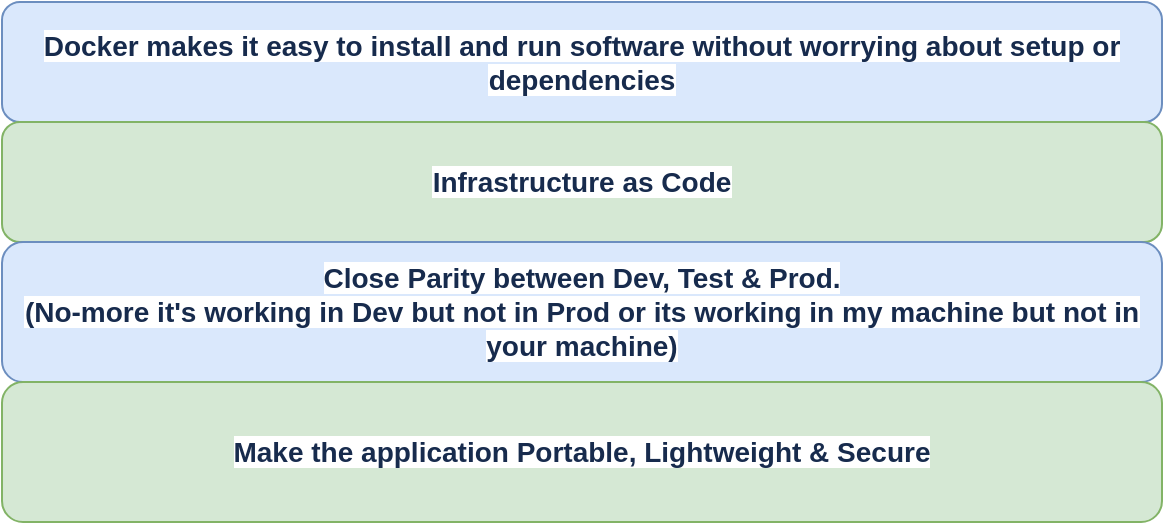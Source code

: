 <mxfile version="12.4.6" type="device" pages="12"><diagram id="75ur7wYroCJ1vlx64RW8" name="Why"><mxGraphModel dx="782" dy="520" grid="1" gridSize="10" guides="1" tooltips="1" connect="1" arrows="1" fold="1" page="1" pageScale="1" pageWidth="850" pageHeight="1100" math="0" shadow="0"><root><mxCell id="0"/><mxCell id="1" parent="0"/><mxCell id="xL4Zy6im-Pjs9TvBhfrj-1" value="&lt;span style=&quot;color: rgb(23 , 43 , 77) ; font-family: , &amp;#34;blinkmacsystemfont&amp;#34; , &amp;#34;segoe ui&amp;#34; , &amp;#34;roboto&amp;#34; , &amp;#34;oxygen&amp;#34; , &amp;#34;ubuntu&amp;#34; , &amp;#34;fira sans&amp;#34; , &amp;#34;droid sans&amp;#34; , &amp;#34;helvetica neue&amp;#34; , sans-serif ; font-size: 14px ; text-align: left ; white-space: normal ; background-color: rgb(255 , 255 , 255)&quot;&gt;&lt;b&gt;Docker makes it easy to install and run software without worrying about setup or dependencies&lt;/b&gt;&lt;/span&gt;" style="rounded=1;whiteSpace=wrap;html=1;fillColor=#dae8fc;strokeColor=#6c8ebf;" vertex="1" parent="1"><mxGeometry x="50" y="130" width="580" height="60" as="geometry"/></mxCell><mxCell id="xL4Zy6im-Pjs9TvBhfrj-2" value="&lt;span style=&quot;color: rgb(23 , 43 , 77) ; font-family: , &amp;#34;blinkmacsystemfont&amp;#34; , &amp;#34;segoe ui&amp;#34; , &amp;#34;roboto&amp;#34; , &amp;#34;oxygen&amp;#34; , &amp;#34;ubuntu&amp;#34; , &amp;#34;fira sans&amp;#34; , &amp;#34;droid sans&amp;#34; , &amp;#34;helvetica neue&amp;#34; , sans-serif ; font-size: 14px ; text-align: left ; white-space: normal ; background-color: rgb(255 , 255 , 255)&quot;&gt;&lt;b&gt;Infrastructure as Code&lt;/b&gt;&lt;/span&gt;" style="rounded=1;whiteSpace=wrap;html=1;fillColor=#d5e8d4;strokeColor=#82b366;" vertex="1" parent="1"><mxGeometry x="50" y="190" width="580" height="60" as="geometry"/></mxCell><mxCell id="xL4Zy6im-Pjs9TvBhfrj-3" value="&lt;b&gt;&lt;span style=&quot;color: rgb(23 , 43 , 77) ; font-family: , &amp;#34;blinkmacsystemfont&amp;#34; , &amp;#34;segoe ui&amp;#34; , &amp;#34;roboto&amp;#34; , &amp;#34;oxygen&amp;#34; , &amp;#34;ubuntu&amp;#34; , &amp;#34;fira sans&amp;#34; , &amp;#34;droid sans&amp;#34; , &amp;#34;helvetica neue&amp;#34; , sans-serif ; font-size: 14px ; text-align: left ; background-color: rgb(255 , 255 , 255)&quot;&gt;Close Parity between Dev, Test &amp;amp; Prod.&lt;/span&gt;&lt;br style=&quot;color: rgb(23 , 43 , 77) ; font-family: , &amp;#34;blinkmacsystemfont&amp;#34; , &amp;#34;segoe ui&amp;#34; , &amp;#34;roboto&amp;#34; , &amp;#34;oxygen&amp;#34; , &amp;#34;ubuntu&amp;#34; , &amp;#34;fira sans&amp;#34; , &amp;#34;droid sans&amp;#34; , &amp;#34;helvetica neue&amp;#34; , sans-serif ; font-size: 14px ; text-align: left ; background-color: rgb(255 , 255 , 255)&quot;&gt;&lt;span style=&quot;color: rgb(23 , 43 , 77) ; font-family: , &amp;#34;blinkmacsystemfont&amp;#34; , &amp;#34;segoe ui&amp;#34; , &amp;#34;roboto&amp;#34; , &amp;#34;oxygen&amp;#34; , &amp;#34;ubuntu&amp;#34; , &amp;#34;fira sans&amp;#34; , &amp;#34;droid sans&amp;#34; , &amp;#34;helvetica neue&amp;#34; , sans-serif ; font-size: 14px ; text-align: left ; background-color: rgb(255 , 255 , 255)&quot;&gt;(No-more it's working in Dev but not in Prod or its working in my machine but not in your machine)&lt;/span&gt;&lt;/b&gt;" style="rounded=1;whiteSpace=wrap;html=1;fillColor=#dae8fc;strokeColor=#6c8ebf;" vertex="1" parent="1"><mxGeometry x="50" y="250" width="580" height="70" as="geometry"/></mxCell><mxCell id="xL4Zy6im-Pjs9TvBhfrj-4" value="&lt;span style=&quot;color: rgb(23 , 43 , 77) ; font-family: , &amp;#34;blinkmacsystemfont&amp;#34; , &amp;#34;segoe ui&amp;#34; , &amp;#34;roboto&amp;#34; , &amp;#34;oxygen&amp;#34; , &amp;#34;ubuntu&amp;#34; , &amp;#34;fira sans&amp;#34; , &amp;#34;droid sans&amp;#34; , &amp;#34;helvetica neue&amp;#34; , sans-serif ; font-size: 14px ; text-align: left ; background-color: rgb(255 , 255 , 255)&quot;&gt;&lt;b&gt;Make the application Portable, Lightweight &amp;amp; Secure&lt;/b&gt;&lt;/span&gt;" style="rounded=1;whiteSpace=wrap;html=1;fillColor=#d5e8d4;strokeColor=#82b366;" vertex="1" parent="1"><mxGeometry x="50" y="320" width="580" height="70" as="geometry"/></mxCell></root></mxGraphModel></diagram><diagram id="_zS7Lti2V1fNZrjGQWut" name="What"><mxGraphModel dx="782" dy="520" grid="1" gridSize="10" guides="1" tooltips="1" connect="1" arrows="1" fold="1" page="1" pageScale="1" pageWidth="850" pageHeight="1100" math="0" shadow="0"><root><mxCell id="UmXk3xuu3NozsNJKqZG--0"/><mxCell id="UmXk3xuu3NozsNJKqZG--1" parent="UmXk3xuu3NozsNJKqZG--0"/><mxCell id="UmXk3xuu3NozsNJKqZG--2" value="&lt;font style=&quot;font-size: 19px&quot;&gt;&lt;b&gt;&lt;span style=&quot;color: rgb(23 , 43 , 77) ; white-space: normal ; background-color: rgb(255 , 255 , 255)&quot;&gt;Docker client&lt;/span&gt;&lt;br style=&quot;color: rgb(23 , 43 , 77) ; white-space: normal ; background-color: rgb(255 , 255 , 255)&quot;&gt;&lt;span style=&quot;color: rgb(23 , 43 , 77) ; white-space: normal ; background-color: rgb(255 , 255 , 255)&quot;&gt;Docker server&lt;br&gt;&lt;/span&gt;&lt;span style=&quot;color: rgb(23 , 43 , 77) ; white-space: normal ; background-color: rgb(255 , 255 , 255)&quot;&gt;Docker Hub&lt;/span&gt;&lt;br style=&quot;color: rgb(23 , 43 , 77) ; white-space: normal ; background-color: rgb(255 , 255 , 255)&quot;&gt;&lt;span style=&quot;color: rgb(23 , 43 , 77) ; white-space: normal ; background-color: rgb(255 , 255 , 255)&quot;&gt;Docker compose&lt;/span&gt;&lt;br style=&quot;color: rgb(23 , 43 , 77) ; white-space: normal ; background-color: rgb(255 , 255 , 255)&quot;&gt;&lt;span style=&quot;color: rgb(23 , 43 , 77) ; white-space: normal ; background-color: rgb(255 , 255 , 255)&quot;&gt;Docker swarm&lt;/span&gt;&lt;/b&gt;&lt;/font&gt;" style="rounded=0;whiteSpace=wrap;html=1;align=center;fillColor=#dae8fc;strokeColor=#6c8ebf;" vertex="1" parent="UmXk3xuu3NozsNJKqZG--1"><mxGeometry x="160" y="200" width="400" height="160" as="geometry"/></mxCell><mxCell id="UmXk3xuu3NozsNJKqZG--3" value="1.docker info&lt;br&gt;2.systemctl docker status&lt;br&gt;3./var/run/docker*&lt;br&gt;5.docker version" style="text;html=1;strokeColor=none;fillColor=none;align=center;verticalAlign=middle;whiteSpace=wrap;rounded=0;" vertex="1" parent="UmXk3xuu3NozsNJKqZG--1"><mxGeometry x="150" y="380" width="310" height="190" as="geometry"/></mxCell></root></mxGraphModel></diagram><diagram id="zjRZa4oTJAOtrux0FMu_" name="Architecture"><mxGraphModel dx="782" dy="520" grid="1" gridSize="10" guides="1" tooltips="1" connect="1" arrows="1" fold="1" page="1" pageScale="1" pageWidth="850" pageHeight="1100" math="0" shadow="0"><root><mxCell id="to0cM0Hc9DzsYlxov-O3-0"/><mxCell id="to0cM0Hc9DzsYlxov-O3-1" parent="to0cM0Hc9DzsYlxov-O3-0"/><mxCell id="to0cM0Hc9DzsYlxov-O3-74" value="" style="group" vertex="1" connectable="0" parent="to0cM0Hc9DzsYlxov-O3-1"><mxGeometry x="680" y="166.35" width="120" height="290" as="geometry"/></mxCell><mxCell id="to0cM0Hc9DzsYlxov-O3-64" value="" style="rounded=0;whiteSpace=wrap;html=1;" vertex="1" parent="to0cM0Hc9DzsYlxov-O3-74"><mxGeometry width="120" height="290" as="geometry"/></mxCell><mxCell id="to0cM0Hc9DzsYlxov-O3-65" value="nginx:3.6" style="rounded=1;whiteSpace=wrap;html=1;fillColor=#d5e8d4;strokeColor=#82b366;" vertex="1" parent="to0cM0Hc9DzsYlxov-O3-74"><mxGeometry width="120" height="48" as="geometry"/></mxCell><mxCell id="to0cM0Hc9DzsYlxov-O3-66" value="python:3" style="rounded=1;whiteSpace=wrap;html=1;fillColor=#ffe6cc;strokeColor=#d79b00;" vertex="1" parent="to0cM0Hc9DzsYlxov-O3-74"><mxGeometry y="48" width="120" height="48" as="geometry"/></mxCell><mxCell id="to0cM0Hc9DzsYlxov-O3-67" value="go" style="rounded=1;whiteSpace=wrap;html=1;fillColor=#d5e8d4;strokeColor=#82b366;" vertex="1" parent="to0cM0Hc9DzsYlxov-O3-74"><mxGeometry y="96" width="120" height="48" as="geometry"/></mxCell><mxCell id="to0cM0Hc9DzsYlxov-O3-68" value="apache" style="rounded=1;whiteSpace=wrap;html=1;fillColor=#fff2cc;strokeColor=#d6b656;" vertex="1" parent="to0cM0Hc9DzsYlxov-O3-74"><mxGeometry y="144" width="120" height="48" as="geometry"/></mxCell><mxCell id="to0cM0Hc9DzsYlxov-O3-69" value="mongo" style="rounded=1;whiteSpace=wrap;html=1;fillColor=#d5e8d4;strokeColor=#82b366;" vertex="1" parent="to0cM0Hc9DzsYlxov-O3-74"><mxGeometry y="187.7" width="120" height="48" as="geometry"/></mxCell><mxCell id="to0cM0Hc9DzsYlxov-O3-70" value="psql" style="rounded=1;whiteSpace=wrap;html=1;fillColor=#fff2cc;strokeColor=#d6b656;" vertex="1" parent="to0cM0Hc9DzsYlxov-O3-74"><mxGeometry y="235.7" width="120" height="48" as="geometry"/></mxCell><mxCell id="to0cM0Hc9DzsYlxov-O3-3" value="" style="ellipse;whiteSpace=wrap;html=1;fillColor=#fff2cc;strokeColor=#d6b656;" vertex="1" parent="to0cM0Hc9DzsYlxov-O3-1"><mxGeometry x="255" y="150" width="400" height="322.7" as="geometry"/></mxCell><mxCell id="to0cM0Hc9DzsYlxov-O3-56" value="" style="edgeStyle=orthogonalEdgeStyle;rounded=0;orthogonalLoop=1;jettySize=auto;html=1;" edge="1" parent="to0cM0Hc9DzsYlxov-O3-1" source="to0cM0Hc9DzsYlxov-O3-2" target="to0cM0Hc9DzsYlxov-O3-14"><mxGeometry relative="1" as="geometry"/></mxCell><mxCell id="to0cM0Hc9DzsYlxov-O3-78" style="edgeStyle=orthogonalEdgeStyle;rounded=0;orthogonalLoop=1;jettySize=auto;html=1;exitX=1;exitY=0.5;exitDx=0;exitDy=0;entryX=0;entryY=0.5;entryDx=0;entryDy=0;" edge="1" parent="to0cM0Hc9DzsYlxov-O3-1" source="to0cM0Hc9DzsYlxov-O3-2" target="to0cM0Hc9DzsYlxov-O3-65"><mxGeometry relative="1" as="geometry"/></mxCell><mxCell id="to0cM0Hc9DzsYlxov-O3-2" value="&lt;b&gt;Docker Engine&lt;/b&gt;" style="whiteSpace=wrap;html=1;aspect=fixed;fillColor=#dae8fc;strokeColor=#6c8ebf;" vertex="1" parent="to0cM0Hc9DzsYlxov-O3-1"><mxGeometry x="435" y="172.3" width="80" height="80" as="geometry"/></mxCell><mxCell id="to0cM0Hc9DzsYlxov-O3-46" value="" style="edgeStyle=orthogonalEdgeStyle;rounded=0;orthogonalLoop=1;jettySize=auto;html=1;entryX=0;entryY=0.5;entryDx=0;entryDy=0;" edge="1" parent="to0cM0Hc9DzsYlxov-O3-1" source="to0cM0Hc9DzsYlxov-O3-6" target="to0cM0Hc9DzsYlxov-O3-2"><mxGeometry relative="1" as="geometry"><mxPoint x="410" y="212" as="targetPoint"/></mxGeometry></mxCell><mxCell id="to0cM0Hc9DzsYlxov-O3-6" value="&lt;b&gt;REST API&lt;/b&gt;" style="text;html=1;strokeColor=#82b366;fillColor=#d5e8d4;align=center;verticalAlign=middle;whiteSpace=wrap;rounded=0;" vertex="1" parent="to0cM0Hc9DzsYlxov-O3-1"><mxGeometry x="280" y="202.3" width="90" height="20" as="geometry"/></mxCell><mxCell id="to0cM0Hc9DzsYlxov-O3-7" value="" style="aspect=fixed;html=1;points=[];align=center;image;fontSize=12;image=img/lib/mscae/Docker.svg;" vertex="1" parent="to0cM0Hc9DzsYlxov-O3-1"><mxGeometry x="485" y="171.7" width="30" height="24.6" as="geometry"/></mxCell><mxCell id="to0cM0Hc9DzsYlxov-O3-42" value="" style="edgeStyle=orthogonalEdgeStyle;rounded=0;orthogonalLoop=1;jettySize=auto;html=1;" edge="1" parent="to0cM0Hc9DzsYlxov-O3-1" source="to0cM0Hc9DzsYlxov-O3-9" target="to0cM0Hc9DzsYlxov-O3-10"><mxGeometry relative="1" as="geometry"/></mxCell><mxCell id="to0cM0Hc9DzsYlxov-O3-9" value="&lt;b&gt;Docker client&lt;/b&gt;" style="ellipse;whiteSpace=wrap;html=1;aspect=fixed;fillColor=#f8cecc;strokeColor=#b85450;" vertex="1" parent="to0cM0Hc9DzsYlxov-O3-1"><mxGeometry x="20" y="182.3" width="60" height="60" as="geometry"/></mxCell><mxCell id="to0cM0Hc9DzsYlxov-O3-43" value="" style="edgeStyle=orthogonalEdgeStyle;rounded=0;orthogonalLoop=1;jettySize=auto;html=1;" edge="1" parent="to0cM0Hc9DzsYlxov-O3-1" source="to0cM0Hc9DzsYlxov-O3-10" target="to0cM0Hc9DzsYlxov-O3-6"><mxGeometry relative="1" as="geometry"/></mxCell><mxCell id="to0cM0Hc9DzsYlxov-O3-10" value="&lt;b&gt;unix-socket&lt;/b&gt;" style="rounded=1;whiteSpace=wrap;html=1;fillColor=#60a917;strokeColor=#2D7600;fontColor=#ffffff;" vertex="1" parent="to0cM0Hc9DzsYlxov-O3-1"><mxGeometry x="130" y="196.3" width="60" height="32" as="geometry"/></mxCell><mxCell id="to0cM0Hc9DzsYlxov-O3-60" value="" style="edgeStyle=orthogonalEdgeStyle;rounded=0;orthogonalLoop=1;jettySize=auto;html=1;entryX=0.5;entryY=0;entryDx=0;entryDy=0;" edge="1" parent="to0cM0Hc9DzsYlxov-O3-1" source="to0cM0Hc9DzsYlxov-O3-14" target="to0cM0Hc9DzsYlxov-O3-16"><mxGeometry relative="1" as="geometry"><mxPoint x="475" y="467.7" as="targetPoint"/></mxGeometry></mxCell><mxCell id="to0cM0Hc9DzsYlxov-O3-14" value="&lt;b&gt;Containerd&lt;/b&gt;" style="ellipse;whiteSpace=wrap;html=1;aspect=fixed;fillColor=#d5e8d4;strokeColor=#82b366;" vertex="1" parent="to0cM0Hc9DzsYlxov-O3-1"><mxGeometry x="431.15" y="300" width="87.7" height="87.7" as="geometry"/></mxCell><mxCell id="to0cM0Hc9DzsYlxov-O3-15" value="&lt;b&gt;runC&lt;/b&gt;" style="shape=process;whiteSpace=wrap;html=1;backgroundOutline=1;gradientColor=#b3b3b3;fillColor=#f5f5f5;strokeColor=#666666;" vertex="1" parent="to0cM0Hc9DzsYlxov-O3-1"><mxGeometry x="320" y="407.7" width="90" height="30" as="geometry"/></mxCell><mxCell id="to0cM0Hc9DzsYlxov-O3-28" style="edgeStyle=orthogonalEdgeStyle;rounded=0;orthogonalLoop=1;jettySize=auto;html=1;" edge="1" parent="to0cM0Hc9DzsYlxov-O3-1" source="to0cM0Hc9DzsYlxov-O3-14" target="to0cM0Hc9DzsYlxov-O3-15"><mxGeometry relative="1" as="geometry"/></mxCell><mxCell id="to0cM0Hc9DzsYlxov-O3-16" value="runC" style="shape=process;whiteSpace=wrap;html=1;backgroundOutline=1;gradientColor=#b3b3b3;fillColor=#f5f5f5;strokeColor=#666666;" vertex="1" parent="to0cM0Hc9DzsYlxov-O3-1"><mxGeometry x="430" y="407.7" width="90" height="30" as="geometry"/></mxCell><mxCell id="to0cM0Hc9DzsYlxov-O3-17" value="runC" style="shape=process;whiteSpace=wrap;html=1;backgroundOutline=1;gradientColor=#b3b3b3;fillColor=#f5f5f5;strokeColor=#666666;" vertex="1" parent="to0cM0Hc9DzsYlxov-O3-1"><mxGeometry x="530" y="407.7" width="90" height="30" as="geometry"/></mxCell><mxCell id="to0cM0Hc9DzsYlxov-O3-31" style="edgeStyle=orthogonalEdgeStyle;rounded=0;orthogonalLoop=1;jettySize=auto;html=1;entryX=0.5;entryY=0;entryDx=0;entryDy=0;" edge="1" parent="to0cM0Hc9DzsYlxov-O3-1" source="to0cM0Hc9DzsYlxov-O3-14" target="to0cM0Hc9DzsYlxov-O3-17"><mxGeometry relative="1" as="geometry"/></mxCell><mxCell id="to0cM0Hc9DzsYlxov-O3-63" value="&lt;h1 style=&quot;font-size: 17px&quot;&gt;Docker Host&lt;/h1&gt;" style="text;html=1;strokeColor=#b85450;fillColor=#f8cecc;spacing=5;spacingTop=-20;whiteSpace=wrap;overflow=hidden;rounded=0;" vertex="1" parent="to0cM0Hc9DzsYlxov-O3-1"><mxGeometry x="400" y="120" width="150" height="20" as="geometry"/></mxCell><mxCell id="to0cM0Hc9DzsYlxov-O3-71" value="&lt;h1 style=&quot;font-size: 17px&quot;&gt;Dokcer Registry&lt;/h1&gt;" style="text;html=1;strokeColor=#b85450;fillColor=#f8cecc;spacing=5;spacingTop=-20;whiteSpace=wrap;overflow=hidden;rounded=0;" vertex="1" parent="to0cM0Hc9DzsYlxov-O3-1"><mxGeometry x="660" y="120" width="150" height="20" as="geometry"/></mxCell><mxCell id="to0cM0Hc9DzsYlxov-O3-72" value="docker run" style="text;html=1;strokeColor=none;fillColor=none;align=center;verticalAlign=middle;whiteSpace=wrap;rounded=0;" vertex="1" parent="to0cM0Hc9DzsYlxov-O3-1"><mxGeometry x="20" y="248" width="70" height="20" as="geometry"/></mxCell><mxCell id="to0cM0Hc9DzsYlxov-O3-79" style="edgeStyle=orthogonalEdgeStyle;rounded=0;orthogonalLoop=1;jettySize=auto;html=1;entryX=1;entryY=0.75;entryDx=0;entryDy=0;" edge="1" parent="to0cM0Hc9DzsYlxov-O3-1" source="to0cM0Hc9DzsYlxov-O3-66" target="to0cM0Hc9DzsYlxov-O3-2"><mxGeometry relative="1" as="geometry"/></mxCell><mxCell id="to0cM0Hc9DzsYlxov-O3-81" value="docker run&lt;br&gt;docker pull&lt;br&gt;docker ps" style="rounded=0;whiteSpace=wrap;html=1;" vertex="1" parent="to0cM0Hc9DzsYlxov-O3-1"><mxGeometry y="248" width="120" height="60" as="geometry"/></mxCell></root></mxGraphModel></diagram><diagram id="EXRqlO27zTi5uIGb9o4L" name="How"><mxGraphModel dx="782" dy="520" grid="1" gridSize="10" guides="1" tooltips="1" connect="1" arrows="1" fold="1" page="1" pageScale="1" pageWidth="850" pageHeight="1100" math="0" shadow="0"><root><mxCell id="gctH-ZeO-IsObSTQcizc-0"/><mxCell id="gctH-ZeO-IsObSTQcizc-1" parent="gctH-ZeO-IsObSTQcizc-0"/><mxCell id="1agjYmOVmRXGoP-z_K2_-0" value="&lt;b&gt;chroot&lt;/b&gt;" style="rounded=1;whiteSpace=wrap;html=1;" vertex="1" parent="gctH-ZeO-IsObSTQcizc-1"><mxGeometry x="630" y="60" width="110" height="30" as="geometry"/></mxCell><mxCell id="1agjYmOVmRXGoP-z_K2_-3" value="" style="group" vertex="1" connectable="0" parent="gctH-ZeO-IsObSTQcizc-1"><mxGeometry x="438.5" y="190" width="573" height="310" as="geometry"/></mxCell><mxCell id="1agjYmOVmRXGoP-z_K2_-4" value="Namespacing" style="rounded=0;whiteSpace=wrap;html=1;strokeWidth=2;fontSize=18;align=center;fontStyle=1" vertex="1" parent="1agjYmOVmRXGoP-z_K2_-3"><mxGeometry x="1.5" y="30" width="150" height="60" as="geometry"/></mxCell><mxCell id="1agjYmOVmRXGoP-z_K2_-5" value="" style="rounded=0;whiteSpace=wrap;html=1;strokeWidth=2;fontSize=21;align=center;" vertex="1" parent="1agjYmOVmRXGoP-z_K2_-3"><mxGeometry x="231.5" width="340" height="120" as="geometry"/></mxCell><mxCell id="1agjYmOVmRXGoP-z_K2_-6" value="Isolating resources per process (or group of processes)" style="text;html=1;strokeColor=none;fillColor=none;align=center;verticalAlign=middle;whiteSpace=wrap;rounded=0;fontSize=14;fontStyle=2" vertex="1" parent="1agjYmOVmRXGoP-z_K2_-3"><mxGeometry y="90" width="153" height="60" as="geometry"/></mxCell><mxCell id="1agjYmOVmRXGoP-z_K2_-7" value="Processes" style="rounded=0;whiteSpace=wrap;html=1;strokeWidth=2;fontSize=14;align=center;fillColor=#dae8fc;strokeColor=#6c8ebf;" vertex="1" parent="1agjYmOVmRXGoP-z_K2_-3"><mxGeometry x="241.5" y="7.5" width="100" height="50" as="geometry"/></mxCell><mxCell id="1agjYmOVmRXGoP-z_K2_-8" value="Hard drive" style="rounded=0;whiteSpace=wrap;html=1;strokeWidth=2;fontSize=14;align=center;fillColor=#dae8fc;strokeColor=#6c8ebf;" vertex="1" parent="1agjYmOVmRXGoP-z_K2_-3"><mxGeometry x="351.5" y="7.5" width="100" height="50" as="geometry"/></mxCell><mxCell id="1agjYmOVmRXGoP-z_K2_-9" value="Network" style="rounded=0;whiteSpace=wrap;html=1;strokeWidth=2;fontSize=14;align=center;fillColor=#dae8fc;strokeColor=#6c8ebf;" vertex="1" parent="1agjYmOVmRXGoP-z_K2_-3"><mxGeometry x="461.5" y="7.5" width="100" height="50" as="geometry"/></mxCell><mxCell id="1agjYmOVmRXGoP-z_K2_-10" value="Users" style="rounded=0;whiteSpace=wrap;html=1;strokeWidth=2;fontSize=14;align=center;fillColor=#dae8fc;strokeColor=#6c8ebf;" vertex="1" parent="1agjYmOVmRXGoP-z_K2_-3"><mxGeometry x="241.5" y="62.5" width="100" height="50" as="geometry"/></mxCell><mxCell id="1agjYmOVmRXGoP-z_K2_-11" value="Hostnames" style="rounded=0;whiteSpace=wrap;html=1;strokeWidth=2;fontSize=14;align=center;fillColor=#dae8fc;strokeColor=#6c8ebf;" vertex="1" parent="1agjYmOVmRXGoP-z_K2_-3"><mxGeometry x="351.5" y="62.5" width="100" height="50" as="geometry"/></mxCell><mxCell id="1agjYmOVmRXGoP-z_K2_-12" value="Inter Process Communication" style="rounded=0;whiteSpace=wrap;html=1;strokeWidth=2;fontSize=14;align=center;fillColor=#dae8fc;strokeColor=#6c8ebf;" vertex="1" parent="1agjYmOVmRXGoP-z_K2_-3"><mxGeometry x="461.5" y="62.5" width="100" height="50" as="geometry"/></mxCell><mxCell id="1agjYmOVmRXGoP-z_K2_-13" value="Control Groups (cgroups)" style="rounded=0;whiteSpace=wrap;html=1;strokeWidth=2;fontSize=18;align=center;fontStyle=1" vertex="1" parent="1agjYmOVmRXGoP-z_K2_-3"><mxGeometry x="3" y="190" width="150" height="60" as="geometry"/></mxCell><mxCell id="1agjYmOVmRXGoP-z_K2_-14" value="" style="rounded=0;whiteSpace=wrap;html=1;strokeWidth=2;fontSize=21;align=center;" vertex="1" parent="1agjYmOVmRXGoP-z_K2_-3"><mxGeometry x="233" y="160" width="340" height="120" as="geometry"/></mxCell><mxCell id="1agjYmOVmRXGoP-z_K2_-15" value="Limit amount of resources used per process" style="text;html=1;strokeColor=none;fillColor=none;align=center;verticalAlign=middle;whiteSpace=wrap;rounded=0;fontSize=14;fontStyle=2" vertex="1" parent="1agjYmOVmRXGoP-z_K2_-3"><mxGeometry x="1.5" y="250" width="153" height="60" as="geometry"/></mxCell><mxCell id="1agjYmOVmRXGoP-z_K2_-16" value="Memory" style="rounded=0;whiteSpace=wrap;html=1;strokeWidth=2;fontSize=14;align=center;fillColor=#dae8fc;strokeColor=#6c8ebf;" vertex="1" parent="1agjYmOVmRXGoP-z_K2_-3"><mxGeometry x="243" y="167.5" width="100" height="50" as="geometry"/></mxCell><mxCell id="1agjYmOVmRXGoP-z_K2_-17" value="CPU Usage" style="rounded=0;whiteSpace=wrap;html=1;strokeWidth=2;fontSize=14;align=center;fillColor=#dae8fc;strokeColor=#6c8ebf;" vertex="1" parent="1agjYmOVmRXGoP-z_K2_-3"><mxGeometry x="353" y="167.5" width="100" height="50" as="geometry"/></mxCell><mxCell id="1agjYmOVmRXGoP-z_K2_-18" value="HD I/O" style="rounded=0;whiteSpace=wrap;html=1;strokeWidth=2;fontSize=14;align=center;fillColor=#dae8fc;strokeColor=#6c8ebf;" vertex="1" parent="1agjYmOVmRXGoP-z_K2_-3"><mxGeometry x="463" y="167.5" width="100" height="50" as="geometry"/></mxCell><mxCell id="1agjYmOVmRXGoP-z_K2_-19" value="Network Bandwith" style="rounded=0;whiteSpace=wrap;html=1;strokeWidth=2;fontSize=14;align=center;fillColor=#dae8fc;strokeColor=#6c8ebf;" vertex="1" parent="1agjYmOVmRXGoP-z_K2_-3"><mxGeometry x="243" y="222.5" width="100" height="50" as="geometry"/></mxCell></root></mxGraphModel></diagram><diagram id="UXeAeArlcdgYpxTujh7f" name="ImageAndContainers"><mxGraphModel dx="782" dy="520" grid="1" gridSize="10" guides="1" tooltips="1" connect="1" arrows="1" fold="1" page="1" pageScale="1" pageWidth="850" pageHeight="1100" math="0" shadow="0"><root><mxCell id="e77F5YDBmzYYB65jZVmZ-0"/><mxCell id="e77F5YDBmzYYB65jZVmZ-1" parent="e77F5YDBmzYYB65jZVmZ-0"/></root></mxGraphModel></diagram><diagram id="nqd1UjLRGNnWJPJla3dr" name="ContainerIO"><mxGraphModel dx="1043" dy="693" grid="1" gridSize="10" guides="1" tooltips="1" connect="1" arrows="1" fold="1" page="1" pageScale="1" pageWidth="850" pageHeight="1100" math="0" shadow="0"><root><mxCell id="AUHq1J_ruR01yZ-mVQ43-0"/><mxCell id="AUHq1J_ruR01yZ-mVQ43-1" parent="AUHq1J_ruR01yZ-mVQ43-0"/><mxCell id="AUHq1J_ruR01yZ-mVQ43-2" value="docker run" style="text;html=1;strokeColor=none;fillColor=none;align=center;verticalAlign=middle;whiteSpace=wrap;rounded=0;" vertex="1" parent="AUHq1J_ruR01yZ-mVQ43-1"><mxGeometry x="180" y="160" width="70" height="20" as="geometry"/></mxCell><mxCell id="AUHq1J_ruR01yZ-mVQ43-3" value="" style="group" vertex="1" connectable="0" parent="AUHq1J_ruR01yZ-mVQ43-1"><mxGeometry x="920" y="190" width="747" height="460" as="geometry"/></mxCell><mxCell id="AUHq1J_ruR01yZ-mVQ43-4" value="rest_test" style="rounded=0;whiteSpace=wrap;html=1;strokeWidth=2;fontSize=24;align=center;fillColor=#dae8fc;strokeColor=#6c8ebf;" vertex="1" parent="AUHq1J_ruR01yZ-mVQ43-3"><mxGeometry x="357" width="390" height="80" as="geometry"/></mxCell><mxCell id="AUHq1J_ruR01yZ-mVQ43-5" value="STDIN" style="rounded=0;whiteSpace=wrap;html=1;strokeWidth=2;fontSize=24;align=center;" vertex="1" parent="AUHq1J_ruR01yZ-mVQ43-3"><mxGeometry x="357" y="80" width="130" height="50" as="geometry"/></mxCell><mxCell id="AUHq1J_ruR01yZ-mVQ43-6" value="STDOUT" style="rounded=0;whiteSpace=wrap;html=1;strokeWidth=2;fontSize=24;align=center;" vertex="1" parent="AUHq1J_ruR01yZ-mVQ43-3"><mxGeometry x="487" y="80" width="130" height="50" as="geometry"/></mxCell><mxCell id="AUHq1J_ruR01yZ-mVQ43-7" value="STDERR" style="rounded=0;whiteSpace=wrap;html=1;strokeWidth=2;fontSize=24;align=center;" vertex="1" parent="AUHq1J_ruR01yZ-mVQ43-3"><mxGeometry x="617" y="80" width="130" height="50" as="geometry"/></mxCell><mxCell id="AUHq1J_ruR01yZ-mVQ43-8" value="Your terminal" style="rounded=0;whiteSpace=wrap;html=1;strokeWidth=2;fontSize=24;align=center;fillColor=#d5e8d4;strokeColor=#82b366;" vertex="1" parent="AUHq1J_ruR01yZ-mVQ43-3"><mxGeometry y="370" width="298" height="90" as="geometry"/></mxCell><mxCell id="AUHq1J_ruR01yZ-mVQ43-9" style="edgeStyle=orthogonalEdgeStyle;rounded=0;html=1;exitX=0.5;exitY=0;jettySize=auto;orthogonalLoop=1;strokeWidth=3;fontSize=24;" edge="1" parent="AUHq1J_ruR01yZ-mVQ43-3" source="AUHq1J_ruR01yZ-mVQ43-10" target="AUHq1J_ruR01yZ-mVQ43-5"><mxGeometry relative="1" as="geometry"/></mxCell><mxCell id="AUHq1J_ruR01yZ-mVQ43-10" value="Stuff you type" style="rounded=0;whiteSpace=wrap;html=1;strokeWidth=2;fontSize=24;align=center;" vertex="1" parent="AUHq1J_ruR01yZ-mVQ43-3"><mxGeometry y="280" width="148" height="90" as="geometry"/></mxCell><mxCell id="AUHq1J_ruR01yZ-mVQ43-11" value="Stuff that shows up on the screen" style="rounded=0;whiteSpace=wrap;html=1;strokeWidth=2;fontSize=24;align=center;" vertex="1" parent="AUHq1J_ruR01yZ-mVQ43-3"><mxGeometry x="148" y="280" width="150" height="90" as="geometry"/></mxCell><mxCell id="AUHq1J_ruR01yZ-mVQ43-12" style="edgeStyle=orthogonalEdgeStyle;rounded=0;html=1;exitX=0.5;exitY=1;entryX=0.5;entryY=0;jettySize=auto;orthogonalLoop=1;strokeWidth=3;fontSize=24;" edge="1" parent="AUHq1J_ruR01yZ-mVQ43-3" source="AUHq1J_ruR01yZ-mVQ43-6" target="AUHq1J_ruR01yZ-mVQ43-11"><mxGeometry relative="1" as="geometry"><Array as="points"><mxPoint x="552" y="230"/><mxPoint x="223" y="230"/></Array></mxGeometry></mxCell><mxCell id="AUHq1J_ruR01yZ-mVQ43-13" style="edgeStyle=orthogonalEdgeStyle;rounded=0;html=1;exitX=0.5;exitY=1;entryX=0.5;entryY=0;jettySize=auto;orthogonalLoop=1;strokeWidth=3;fontSize=24;" edge="1" parent="AUHq1J_ruR01yZ-mVQ43-3" source="AUHq1J_ruR01yZ-mVQ43-7" target="AUHq1J_ruR01yZ-mVQ43-11"><mxGeometry relative="1" as="geometry"><Array as="points"><mxPoint x="682" y="230"/><mxPoint x="223" y="230"/></Array></mxGeometry></mxCell><mxCell id="AUHq1J_ruR01yZ-mVQ43-14" value="docker attach container&lt;br&gt;docker exec container ls&lt;br&gt;docker exec -it container bash" style="text;html=1;strokeColor=none;fillColor=none;align=center;verticalAlign=middle;whiteSpace=wrap;rounded=0;" vertex="1" parent="AUHq1J_ruR01yZ-mVQ43-1"><mxGeometry x="940" y="140" width="180" height="160" as="geometry"/></mxCell></root></mxGraphModel></diagram><diagram id="WGc4fRwHMZnbgDcB5nBk" name="directors_ee5a6f4_v1.0"><mxGraphModel dx="1632" dy="520" grid="1" gridSize="10" guides="1" tooltips="1" connect="1" arrows="1" fold="1" page="1" pageScale="1" pageWidth="850" pageHeight="1100" math="0" shadow="0"><root><mxCell id="S9pcepmDRm0D6Q3KXp_C-0"/><mxCell id="S9pcepmDRm0D6Q3KXp_C-1" parent="S9pcepmDRm0D6Q3KXp_C-0"/><mxCell id="ELwUrj6Nkxj6eL8yXwSZ-0" value="" style="group" vertex="1" connectable="0" parent="S9pcepmDRm0D6Q3KXp_C-1"><mxGeometry x="40" y="187" width="620" height="120" as="geometry"/></mxCell><mxCell id="S9pcepmDRm0D6Q3KXp_C-3" value="Client" style="outlineConnect=0;strokeColor=#d79b00;fillColor=#ffe6cc;dashed=0;verticalLabelPosition=bottom;verticalAlign=top;align=center;html=1;fontSize=12;fontStyle=0;aspect=fixed;shape=mxgraph.aws4.resourceIcon;resIcon=mxgraph.aws4.client;" vertex="1" parent="ELwUrj6Nkxj6eL8yXwSZ-0"><mxGeometry y="20" width="60" height="60" as="geometry"/></mxCell><mxCell id="S9pcepmDRm0D6Q3KXp_C-7" value="/directors" style="text;html=1;align=center;verticalAlign=middle;resizable=0;points=[];autosize=1;" vertex="1" parent="ELwUrj6Nkxj6eL8yXwSZ-0"><mxGeometry x="80" y="13" width="60" height="20" as="geometry"/></mxCell><mxCell id="S9pcepmDRm0D6Q3KXp_C-8" style="edgeStyle=orthogonalEdgeStyle;rounded=0;orthogonalLoop=1;jettySize=auto;html=1;" edge="1" parent="ELwUrj6Nkxj6eL8yXwSZ-0"><mxGeometry relative="1" as="geometry"><mxPoint x="70" y="73" as="sourcePoint"/><mxPoint x="290" y="73" as="targetPoint"/></mxGeometry></mxCell><mxCell id="S9pcepmDRm0D6Q3KXp_C-11" value="/directors/&amp;lt;name&amp;gt;" style="text;html=1;align=center;verticalAlign=middle;resizable=0;points=[];autosize=1;" vertex="1" parent="ELwUrj6Nkxj6eL8yXwSZ-0"><mxGeometry x="70" y="80" width="110" height="20" as="geometry"/></mxCell><mxCell id="S9pcepmDRm0D6Q3KXp_C-13" style="edgeStyle=orthogonalEdgeStyle;rounded=0;orthogonalLoop=1;jettySize=auto;html=1;" edge="1" parent="ELwUrj6Nkxj6eL8yXwSZ-0"><mxGeometry relative="1" as="geometry"><mxPoint x="70" y="39" as="sourcePoint"/><mxPoint x="290" y="39" as="targetPoint"/></mxGeometry></mxCell><mxCell id="S9pcepmDRm0D6Q3KXp_C-14" value="GET,POST" style="text;html=1;align=center;verticalAlign=middle;resizable=0;points=[];autosize=1;" vertex="1" parent="ELwUrj6Nkxj6eL8yXwSZ-0"><mxGeometry x="80" width="70" height="20" as="geometry"/></mxCell><mxCell id="S9pcepmDRm0D6Q3KXp_C-17" value="GET,POST" style="text;html=1;align=center;verticalAlign=middle;resizable=0;points=[];autosize=1;" vertex="1" parent="ELwUrj6Nkxj6eL8yXwSZ-0"><mxGeometry x="70" y="100" width="70" height="20" as="geometry"/></mxCell><mxCell id="S9pcepmDRm0D6Q3KXp_C-21" value="({&quot;name&quot;:&quot;StevenS&quot;})" style="text;html=1;align=center;verticalAlign=middle;resizable=0;points=[];autosize=1;" vertex="1" parent="ELwUrj6Nkxj6eL8yXwSZ-0"><mxGeometry x="135" width="130" height="20" as="geometry"/></mxCell><mxCell id="S9pcepmDRm0D6Q3KXp_C-30" value="({&quot;movie&quot;:&quot;Lincoln&quot;})" style="text;html=1;strokeColor=none;fillColor=none;align=center;verticalAlign=middle;whiteSpace=wrap;rounded=0;" vertex="1" parent="ELwUrj6Nkxj6eL8yXwSZ-0"><mxGeometry x="170" y="100" width="40" height="20" as="geometry"/></mxCell><mxCell id="S9pcepmDRm0D6Q3KXp_C-31" value="" style="html=1;dashed=0;whitespace=wrap;fillColor=#2875E2;strokeColor=#ffffff;points=[[0.005,0.63,0],[0.1,0.2,0],[0.9,0.2,0],[0.5,0,0],[0.995,0.63,0],[0.72,0.99,0],[0.5,1,0],[0.28,0.99,0]];shape=mxgraph.kubernetes.icon;prIcon=api" vertex="1" parent="ELwUrj6Nkxj6eL8yXwSZ-0"><mxGeometry x="290" y="13" width="80" height="80" as="geometry"/></mxCell><mxCell id="S9pcepmDRm0D6Q3KXp_C-33" value="Flask app" style="rounded=1;whiteSpace=wrap;html=1;fillColor=#dae8fc;strokeColor=#6c8ebf;" vertex="1" parent="ELwUrj6Nkxj6eL8yXwSZ-0"><mxGeometry x="470" y="23" width="120" height="60" as="geometry"/></mxCell><mxCell id="S9pcepmDRm0D6Q3KXp_C-34" value="" style="edgeStyle=orthogonalEdgeStyle;rounded=0;orthogonalLoop=1;jettySize=auto;html=1;" edge="1" parent="ELwUrj6Nkxj6eL8yXwSZ-0" source="S9pcepmDRm0D6Q3KXp_C-31" target="S9pcepmDRm0D6Q3KXp_C-33"><mxGeometry relative="1" as="geometry"/></mxCell><mxCell id="S9pcepmDRm0D6Q3KXp_C-35" style="edgeStyle=orthogonalEdgeStyle;rounded=0;orthogonalLoop=1;jettySize=auto;html=1;" edge="1" parent="ELwUrj6Nkxj6eL8yXwSZ-0"><mxGeometry relative="1" as="geometry"><mxPoint x="290" y="49.5" as="sourcePoint"/><mxPoint x="70" y="49.5" as="targetPoint"/></mxGeometry></mxCell><mxCell id="S9pcepmDRm0D6Q3KXp_C-36" style="edgeStyle=orthogonalEdgeStyle;rounded=0;orthogonalLoop=1;jettySize=auto;html=1;" edge="1" parent="ELwUrj6Nkxj6eL8yXwSZ-0"><mxGeometry relative="1" as="geometry"><mxPoint x="300" y="83" as="sourcePoint"/><mxPoint x="80" y="83" as="targetPoint"/></mxGeometry></mxCell><mxCell id="VARPKFqwY_PbZJZm2NRr-0" value="In memory datastore" style="ellipse;whiteSpace=wrap;html=1;fillColor=#fff2cc;strokeColor=#d6b656;" vertex="1" parent="ELwUrj6Nkxj6eL8yXwSZ-0"><mxGeometry x="530" y="-2" width="90" height="50" as="geometry"/></mxCell><mxCell id="S9pcepmDRm0D6Q3KXp_C-32" value="http://scspa1785968001.rtp.openenglab.netapp.com:5010" style="text;html=1;align=center;verticalAlign=middle;resizable=0;points=[];autosize=1;fontStyle=1" vertex="1" parent="S9pcepmDRm0D6Q3KXp_C-1"><mxGeometry x="-5" y="320" width="340" height="20" as="geometry"/></mxCell></root></mxGraphModel></diagram><diagram id="6EP6F5gALXbAAVJ2gybT" name="directors_v2.0_ade754b"><mxGraphModel dx="782" dy="520" grid="1" gridSize="10" guides="1" tooltips="1" connect="1" arrows="1" fold="1" page="1" pageScale="1" pageWidth="850" pageHeight="1100" math="0" shadow="0"><root><mxCell id="mDbuaVVd_9xOdgGIBn9T-0"/><mxCell id="mDbuaVVd_9xOdgGIBn9T-1" parent="mDbuaVVd_9xOdgGIBn9T-0"/><mxCell id="lMvCvdHH3z-ll9TlNFpZ-0" value="" style="group" vertex="1" connectable="0" parent="mDbuaVVd_9xOdgGIBn9T-1"><mxGeometry x="40" y="187" width="610" height="120" as="geometry"/></mxCell><mxCell id="lMvCvdHH3z-ll9TlNFpZ-1" value="Client" style="outlineConnect=0;strokeColor=#d79b00;fillColor=#ffe6cc;dashed=0;verticalLabelPosition=bottom;verticalAlign=top;align=center;html=1;fontSize=12;fontStyle=0;aspect=fixed;shape=mxgraph.aws4.resourceIcon;resIcon=mxgraph.aws4.client;" vertex="1" parent="lMvCvdHH3z-ll9TlNFpZ-0"><mxGeometry y="20" width="60" height="60" as="geometry"/></mxCell><mxCell id="lMvCvdHH3z-ll9TlNFpZ-2" value="/directors" style="text;html=1;align=center;verticalAlign=middle;resizable=0;points=[];autosize=1;" vertex="1" parent="lMvCvdHH3z-ll9TlNFpZ-0"><mxGeometry x="80" y="13" width="60" height="20" as="geometry"/></mxCell><mxCell id="lMvCvdHH3z-ll9TlNFpZ-3" style="edgeStyle=orthogonalEdgeStyle;rounded=0;orthogonalLoop=1;jettySize=auto;html=1;" edge="1" parent="lMvCvdHH3z-ll9TlNFpZ-0"><mxGeometry relative="1" as="geometry"><mxPoint x="70" y="73" as="sourcePoint"/><mxPoint x="290" y="73" as="targetPoint"/></mxGeometry></mxCell><mxCell id="lMvCvdHH3z-ll9TlNFpZ-4" value="/directors/&amp;lt;name&amp;gt;" style="text;html=1;align=center;verticalAlign=middle;resizable=0;points=[];autosize=1;" vertex="1" parent="lMvCvdHH3z-ll9TlNFpZ-0"><mxGeometry x="70" y="80" width="110" height="20" as="geometry"/></mxCell><mxCell id="lMvCvdHH3z-ll9TlNFpZ-5" style="edgeStyle=orthogonalEdgeStyle;rounded=0;orthogonalLoop=1;jettySize=auto;html=1;" edge="1" parent="lMvCvdHH3z-ll9TlNFpZ-0"><mxGeometry relative="1" as="geometry"><mxPoint x="70" y="39" as="sourcePoint"/><mxPoint x="290" y="39" as="targetPoint"/></mxGeometry></mxCell><mxCell id="lMvCvdHH3z-ll9TlNFpZ-6" value="GET,POST" style="text;html=1;align=center;verticalAlign=middle;resizable=0;points=[];autosize=1;" vertex="1" parent="lMvCvdHH3z-ll9TlNFpZ-0"><mxGeometry x="80" width="70" height="20" as="geometry"/></mxCell><mxCell id="lMvCvdHH3z-ll9TlNFpZ-7" value="GET,POST" style="text;html=1;align=center;verticalAlign=middle;resizable=0;points=[];autosize=1;" vertex="1" parent="lMvCvdHH3z-ll9TlNFpZ-0"><mxGeometry x="70" y="100" width="70" height="20" as="geometry"/></mxCell><mxCell id="lMvCvdHH3z-ll9TlNFpZ-8" value="({&quot;name&quot;:&quot;StevenS&quot;})" style="text;html=1;align=center;verticalAlign=middle;resizable=0;points=[];autosize=1;" vertex="1" parent="lMvCvdHH3z-ll9TlNFpZ-0"><mxGeometry x="135" width="130" height="20" as="geometry"/></mxCell><mxCell id="lMvCvdHH3z-ll9TlNFpZ-9" value="({&quot;movie&quot;:&quot;Lincoln&quot;})" style="text;html=1;strokeColor=none;fillColor=none;align=center;verticalAlign=middle;whiteSpace=wrap;rounded=0;" vertex="1" parent="lMvCvdHH3z-ll9TlNFpZ-0"><mxGeometry x="170" y="100" width="40" height="20" as="geometry"/></mxCell><mxCell id="lMvCvdHH3z-ll9TlNFpZ-10" value="" style="html=1;dashed=0;whitespace=wrap;fillColor=#2875E2;strokeColor=#ffffff;points=[[0.005,0.63,0],[0.1,0.2,0],[0.9,0.2,0],[0.5,0,0],[0.995,0.63,0],[0.72,0.99,0],[0.5,1,0],[0.28,0.99,0]];shape=mxgraph.kubernetes.icon;prIcon=api" vertex="1" parent="lMvCvdHH3z-ll9TlNFpZ-0"><mxGeometry x="290" y="13" width="80" height="80" as="geometry"/></mxCell><mxCell id="lMvCvdHH3z-ll9TlNFpZ-11" value="http://scspa1785968001.rtp.openenglab.netapp.com:5010" style="text;html=1;align=center;verticalAlign=middle;resizable=0;points=[];autosize=1;fontStyle=1" vertex="1" parent="lMvCvdHH3z-ll9TlNFpZ-0"><mxGeometry x="270" y="100" width="340" height="20" as="geometry"/></mxCell><mxCell id="lMvCvdHH3z-ll9TlNFpZ-12" value="Flask&amp;nbsp;" style="rounded=1;whiteSpace=wrap;html=1;fillColor=#dae8fc;strokeColor=#6c8ebf;" vertex="1" parent="lMvCvdHH3z-ll9TlNFpZ-0"><mxGeometry x="470" y="23" width="120" height="60" as="geometry"/></mxCell><mxCell id="lMvCvdHH3z-ll9TlNFpZ-13" value="" style="edgeStyle=orthogonalEdgeStyle;rounded=0;orthogonalLoop=1;jettySize=auto;html=1;" edge="1" parent="lMvCvdHH3z-ll9TlNFpZ-0" source="lMvCvdHH3z-ll9TlNFpZ-10" target="lMvCvdHH3z-ll9TlNFpZ-12"><mxGeometry relative="1" as="geometry"/></mxCell><mxCell id="lMvCvdHH3z-ll9TlNFpZ-14" style="edgeStyle=orthogonalEdgeStyle;rounded=0;orthogonalLoop=1;jettySize=auto;html=1;" edge="1" parent="lMvCvdHH3z-ll9TlNFpZ-0"><mxGeometry relative="1" as="geometry"><mxPoint x="290" y="49.5" as="sourcePoint"/><mxPoint x="70" y="49.5" as="targetPoint"/></mxGeometry></mxCell><mxCell id="lMvCvdHH3z-ll9TlNFpZ-15" style="edgeStyle=orthogonalEdgeStyle;rounded=0;orthogonalLoop=1;jettySize=auto;html=1;" edge="1" parent="lMvCvdHH3z-ll9TlNFpZ-0"><mxGeometry relative="1" as="geometry"><mxPoint x="300" y="83" as="sourcePoint"/><mxPoint x="80" y="83" as="targetPoint"/></mxGeometry></mxCell><mxCell id="23Tmt0P8tzuroadPC06g-0" value="" style="image;html=1;labelBackgroundColor=#ffffff;image=img/lib/clip_art/computers/Database_128x128.png" vertex="1" parent="mDbuaVVd_9xOdgGIBn9T-1"><mxGeometry x="520" y="70" width="80" height="70" as="geometry"/></mxCell><mxCell id="23Tmt0P8tzuroadPC06g-2" style="edgeStyle=orthogonalEdgeStyle;rounded=0;orthogonalLoop=1;jettySize=auto;html=1;exitX=0.5;exitY=0;exitDx=0;exitDy=0;entryX=0.625;entryY=1;entryDx=0;entryDy=0;entryPerimeter=0;" edge="1" parent="mDbuaVVd_9xOdgGIBn9T-1" source="lMvCvdHH3z-ll9TlNFpZ-12" target="23Tmt0P8tzuroadPC06g-0"><mxGeometry relative="1" as="geometry"/></mxCell><mxCell id="23Tmt0P8tzuroadPC06g-3" value="mongodb Container" style="text;html=1;strokeColor=none;fillColor=none;align=center;verticalAlign=middle;whiteSpace=wrap;rounded=0;fontStyle=1" vertex="1" parent="mDbuaVVd_9xOdgGIBn9T-1"><mxGeometry x="620" y="80" width="40" height="20" as="geometry"/></mxCell></root></mxGraphModel></diagram><diagram name="directors_v3.0_d2cb289" id="EZhYN5GrYGD9Hw02xjpr"><mxGraphModel dx="1632" dy="520" grid="1" gridSize="10" guides="1" tooltips="1" connect="1" arrows="1" fold="1" page="1" pageScale="1" pageWidth="850" pageHeight="1100" math="0" shadow="0"><root><mxCell id="a420P4AaKgH45fSjCwI7-0"/><mxCell id="a420P4AaKgH45fSjCwI7-1" parent="a420P4AaKgH45fSjCwI7-0"/><mxCell id="a420P4AaKgH45fSjCwI7-2" value="" style="group" vertex="1" connectable="0" parent="a420P4AaKgH45fSjCwI7-1"><mxGeometry x="-220" y="260" width="610" height="120" as="geometry"/></mxCell><mxCell id="a420P4AaKgH45fSjCwI7-14" value="Flask Restfull api" style="rounded=1;whiteSpace=wrap;html=1;fillColor=#dae8fc;strokeColor=#6c8ebf;" vertex="1" parent="a420P4AaKgH45fSjCwI7-2"><mxGeometry x="470" y="23" width="120" height="60" as="geometry"/></mxCell><mxCell id="FDm6KRaombZvGL2IdlzX-18" style="edgeStyle=orthogonalEdgeStyle;rounded=0;orthogonalLoop=1;jettySize=auto;html=1;" edge="1" parent="a420P4AaKgH45fSjCwI7-2" source="a420P4AaKgH45fSjCwI7-3" target="a420P4AaKgH45fSjCwI7-14"><mxGeometry relative="1" as="geometry"/></mxCell><mxCell id="a420P4AaKgH45fSjCwI7-3" value="Client" style="outlineConnect=0;strokeColor=#d79b00;fillColor=#ffe6cc;dashed=0;verticalLabelPosition=bottom;verticalAlign=top;align=center;html=1;fontSize=12;fontStyle=0;aspect=fixed;shape=mxgraph.aws4.resourceIcon;resIcon=mxgraph.aws4.client;" vertex="1" parent="a420P4AaKgH45fSjCwI7-2"><mxGeometry x="130" y="18" width="70" height="70" as="geometry"/></mxCell><mxCell id="FDm6KRaombZvGL2IdlzX-14" value="" style="aspect=fixed;html=1;points=[];align=center;image;fontSize=12;image=img/lib/mscae/Docker.svg;" vertex="1" parent="a420P4AaKgH45fSjCwI7-2"><mxGeometry x="480" y="23" width="26.59" height="21.8" as="geometry"/></mxCell><mxCell id="SyDSS3CPJJg8sLaBO0XT-1" value="5010" style="rounded=1;whiteSpace=wrap;html=1;fillColor=#f8cecc;strokeColor=#b85450;" vertex="1" parent="a420P4AaKgH45fSjCwI7-2"><mxGeometry x="460" y="70" width="50" height="20" as="geometry"/></mxCell><mxCell id="a420P4AaKgH45fSjCwI7-18" value="" style="image;html=1;labelBackgroundColor=#ffffff;image=img/lib/clip_art/computers/Database_128x128.png" vertex="1" parent="a420P4AaKgH45fSjCwI7-1"><mxGeometry x="430" y="370" width="80" height="70" as="geometry"/></mxCell><mxCell id="a420P4AaKgH45fSjCwI7-20" value="mongodb Container" style="text;html=1;strokeColor=none;fillColor=none;align=center;verticalAlign=middle;whiteSpace=wrap;rounded=0;fontStyle=1" vertex="1" parent="a420P4AaKgH45fSjCwI7-1"><mxGeometry x="510" y="395" width="40" height="20" as="geometry"/></mxCell><mxCell id="FDm6KRaombZvGL2IdlzX-7" value="" style="strokeWidth=1;shadow=0;dashed=0;align=center;html=1;shape=mxgraph.mockup.containers.browserWindow;rSize=0;strokeColor=#666666;strokeColor2=#008cff;strokeColor3=#c4c4c4;mainText=,;recursiveResize=0;" vertex="1" parent="a420P4AaKgH45fSjCwI7-1"><mxGeometry x="-320" y="410" width="330" height="140" as="geometry"/></mxCell><mxCell id="FDm6KRaombZvGL2IdlzX-8" value="Page 1" style="strokeWidth=1;shadow=0;dashed=0;align=center;html=1;shape=mxgraph.mockup.containers.anchor;fontSize=17;fontColor=#666666;align=left;" vertex="1" parent="FDm6KRaombZvGL2IdlzX-7"><mxGeometry x="60" y="12" width="110" height="26" as="geometry"/></mxCell><mxCell id="FDm6KRaombZvGL2IdlzX-9" value="http://localhost:5010" style="strokeWidth=1;shadow=0;dashed=0;align=center;html=1;shape=mxgraph.mockup.containers.anchor;rSize=0;fontSize=17;fontColor=#666666;align=left;" vertex="1" parent="FDm6KRaombZvGL2IdlzX-7"><mxGeometry x="130" y="60" width="250" height="26" as="geometry"/></mxCell><mxCell id="FDm6KRaombZvGL2IdlzX-19" style="edgeStyle=orthogonalEdgeStyle;rounded=0;orthogonalLoop=1;jettySize=auto;html=1;exitX=0.998;exitY=0.562;exitDx=0;exitDy=0;entryX=0;entryY=0.5;entryDx=0;entryDy=0;exitPerimeter=0;" edge="1" parent="a420P4AaKgH45fSjCwI7-1" source="FDm6KRaombZvGL2IdlzX-7" target="FDm6KRaombZvGL2IdlzX-13"><mxGeometry relative="1" as="geometry"/></mxCell><mxCell id="B-qZDMXrCCeUl6JUHjrG-3" style="edgeStyle=orthogonalEdgeStyle;rounded=0;orthogonalLoop=1;jettySize=auto;html=1;entryX=0;entryY=0.5;entryDx=0;entryDy=0;" edge="1" parent="a420P4AaKgH45fSjCwI7-1" source="FDm6KRaombZvGL2IdlzX-13" target="a420P4AaKgH45fSjCwI7-18"><mxGeometry relative="1" as="geometry"/></mxCell><mxCell id="FDm6KRaombZvGL2IdlzX-13" value="Flask Web app" style="rounded=0;whiteSpace=wrap;html=1;fillColor=#dae8fc;strokeColor=#6c8ebf;" vertex="1" parent="a420P4AaKgH45fSjCwI7-1"><mxGeometry x="250" y="460" width="120" height="60" as="geometry"/></mxCell><mxCell id="FDm6KRaombZvGL2IdlzX-15" value="" style="aspect=fixed;html=1;points=[];align=center;image;fontSize=12;image=img/lib/mscae/Docker.svg;" vertex="1" parent="a420P4AaKgH45fSjCwI7-1"><mxGeometry x="250" y="460" width="26.59" height="21.8" as="geometry"/></mxCell><mxCell id="FDm6KRaombZvGL2IdlzX-16" value="" style="aspect=fixed;html=1;points=[];align=center;image;fontSize=12;image=img/lib/mscae/Docker.svg;" vertex="1" parent="a420P4AaKgH45fSjCwI7-1"><mxGeometry x="460" y="360" width="26.59" height="21.8" as="geometry"/></mxCell><mxCell id="B-qZDMXrCCeUl6JUHjrG-0" value="/directors (GET,POST)" style="text;html=1;align=center;verticalAlign=middle;resizable=0;points=[];autosize=1;" vertex="1" parent="a420P4AaKgH45fSjCwI7-1"><mxGeometry x="19" y="296" width="140" height="20" as="geometry"/></mxCell><mxCell id="B-qZDMXrCCeUl6JUHjrG-1" value="/ (GET)" style="text;html=1;align=center;verticalAlign=middle;resizable=0;points=[];autosize=1;" vertex="1" parent="a420P4AaKgH45fSjCwI7-1"><mxGeometry x="113" y="470" width="50" height="20" as="geometry"/></mxCell><mxCell id="B-qZDMXrCCeUl6JUHjrG-2" style="edgeStyle=orthogonalEdgeStyle;rounded=0;orthogonalLoop=1;jettySize=auto;html=1;exitX=1;exitY=0.5;exitDx=0;exitDy=0;entryX=0;entryY=0.5;entryDx=0;entryDy=0;" edge="1" parent="a420P4AaKgH45fSjCwI7-1" source="a420P4AaKgH45fSjCwI7-14" target="a420P4AaKgH45fSjCwI7-18"><mxGeometry relative="1" as="geometry"/></mxCell><UserObject label="&lt;b&gt;http://scspa1785968001.rtp.openenglab.netapp.com:5011&lt;/b&gt;" link="http://scspa1785968001.rtp.openenglab.netapp.com:5010" id="0IJ9KC_63ju-DGVwYBKx-1"><mxCell style="text;html=1;" vertex="1" parent="a420P4AaKgH45fSjCwI7-1"><mxGeometry x="-311" y="560" width="330" height="30" as="geometry"/></mxCell></UserObject><UserObject label="&lt;b&gt;http://scspa1785968001.rtp.openenglab.netapp.com:5010&lt;/b&gt;" link="http://scspa1785968001.rtp.openenglab.netapp.com:5010" id="0IJ9KC_63ju-DGVwYBKx-0"><mxCell style="text;html=1;" vertex="1" parent="a420P4AaKgH45fSjCwI7-1"><mxGeometry x="-300" y="253" width="330" height="30" as="geometry"/></mxCell></UserObject><mxCell id="SyDSS3CPJJg8sLaBO0XT-3" value="5011" style="rounded=1;whiteSpace=wrap;html=1;fillColor=#f8cecc;strokeColor=#b85450;" vertex="1" parent="a420P4AaKgH45fSjCwI7-1"><mxGeometry x="238.3" y="510" width="50" height="20" as="geometry"/></mxCell></root></mxGraphModel></diagram><diagram name="directors_v3.0_nginx" id="r94vhuXqS2JMc2rl6oFR"><mxGraphModel dx="1632" dy="520" grid="1" gridSize="10" guides="1" tooltips="1" connect="1" arrows="1" fold="1" page="1" pageScale="1" pageWidth="850" pageHeight="1100" math="0" shadow="0"><root><mxCell id="bRxo0XQtQMPD66L1Eu7p-0"/><mxCell id="bRxo0XQtQMPD66L1Eu7p-1" parent="bRxo0XQtQMPD66L1Eu7p-0"/><mxCell id="bRxo0XQtQMPD66L1Eu7p-2" value="" style="group" vertex="1" connectable="0" parent="bRxo0XQtQMPD66L1Eu7p-1"><mxGeometry x="-390" y="250" width="610" height="130" as="geometry"/></mxCell><mxCell id="bRxo0XQtQMPD66L1Eu7p-5" value="Client" style="outlineConnect=0;strokeColor=#d79b00;fillColor=#ffe6cc;dashed=0;verticalLabelPosition=bottom;verticalAlign=top;align=center;html=1;fontSize=12;fontStyle=0;aspect=fixed;shape=mxgraph.aws4.resourceIcon;resIcon=mxgraph.aws4.client;" vertex="1" parent="bRxo0XQtQMPD66L1Eu7p-2"><mxGeometry x="130" y="18" width="70" height="70" as="geometry"/></mxCell><mxCell id="AQFnpYE2mvDGRBoB8BvQ-0" value="/directors (GET,POST)" style="text;html=1;" vertex="1" parent="bRxo0XQtQMPD66L1Eu7p-2"><mxGeometry x="210" y="30" width="150" height="30" as="geometry"/></mxCell><mxCell id="bRxo0XQtQMPD66L1Eu7p-8" value="" style="image;html=1;labelBackgroundColor=#ffffff;image=img/lib/clip_art/computers/Database_128x128.png" vertex="1" parent="bRxo0XQtQMPD66L1Eu7p-1"><mxGeometry x="430" y="370" width="80" height="70" as="geometry"/></mxCell><mxCell id="bRxo0XQtQMPD66L1Eu7p-9" value="mongodb Container" style="text;html=1;strokeColor=none;fillColor=none;align=center;verticalAlign=middle;whiteSpace=wrap;rounded=0;fontStyle=1" vertex="1" parent="bRxo0XQtQMPD66L1Eu7p-1"><mxGeometry x="520" y="380" width="40" height="20" as="geometry"/></mxCell><mxCell id="tiGcIyClCegOsmB1UAFn-1" style="edgeStyle=orthogonalEdgeStyle;rounded=0;orthogonalLoop=1;jettySize=auto;html=1;entryX=0;entryY=0.75;entryDx=0;entryDy=0;" edge="1" parent="bRxo0XQtQMPD66L1Eu7p-1" source="bRxo0XQtQMPD66L1Eu7p-11" target="u5HKCyKF626rbpmnUdp3-1"><mxGeometry relative="1" as="geometry"/></mxCell><mxCell id="bRxo0XQtQMPD66L1Eu7p-11" value="" style="strokeWidth=1;shadow=0;dashed=0;align=center;html=1;shape=mxgraph.mockup.containers.browserWindow;rSize=0;strokeColor=#666666;strokeColor2=#008cff;strokeColor3=#c4c4c4;mainText=,;recursiveResize=0;" vertex="1" parent="bRxo0XQtQMPD66L1Eu7p-1"><mxGeometry x="-430" y="440" width="330" height="140" as="geometry"/></mxCell><mxCell id="bRxo0XQtQMPD66L1Eu7p-12" value="Page 1" style="strokeWidth=1;shadow=0;dashed=0;align=center;html=1;shape=mxgraph.mockup.containers.anchor;fontSize=17;fontColor=#666666;align=left;" vertex="1" parent="bRxo0XQtQMPD66L1Eu7p-11"><mxGeometry x="60" y="12" width="110" height="26" as="geometry"/></mxCell><mxCell id="bRxo0XQtQMPD66L1Eu7p-13" value="http://localhost:5010" style="strokeWidth=1;shadow=0;dashed=0;align=center;html=1;shape=mxgraph.mockup.containers.anchor;rSize=0;fontSize=17;fontColor=#666666;align=left;" vertex="1" parent="bRxo0XQtQMPD66L1Eu7p-11"><mxGeometry x="130" y="60" width="250" height="26" as="geometry"/></mxCell><mxCell id="bRxo0XQtQMPD66L1Eu7p-15" style="edgeStyle=orthogonalEdgeStyle;rounded=0;orthogonalLoop=1;jettySize=auto;html=1;entryX=0;entryY=0.5;entryDx=0;entryDy=0;" edge="1" parent="bRxo0XQtQMPD66L1Eu7p-1" source="bRxo0XQtQMPD66L1Eu7p-16" target="bRxo0XQtQMPD66L1Eu7p-8"><mxGeometry relative="1" as="geometry"/></mxCell><mxCell id="bRxo0XQtQMPD66L1Eu7p-16" value="Flask Web app" style="rounded=0;whiteSpace=wrap;html=1;fillColor=#dae8fc;strokeColor=#6c8ebf;" vertex="1" parent="bRxo0XQtQMPD66L1Eu7p-1"><mxGeometry x="250" y="460" width="120" height="60" as="geometry"/></mxCell><mxCell id="bRxo0XQtQMPD66L1Eu7p-17" value="" style="aspect=fixed;html=1;points=[];align=center;image;fontSize=12;image=img/lib/mscae/Docker.svg;" vertex="1" parent="bRxo0XQtQMPD66L1Eu7p-1"><mxGeometry x="250" y="460" width="26.59" height="21.8" as="geometry"/></mxCell><mxCell id="bRxo0XQtQMPD66L1Eu7p-18" value="" style="aspect=fixed;html=1;points=[];align=center;image;fontSize=12;image=img/lib/mscae/Docker.svg;" vertex="1" parent="bRxo0XQtQMPD66L1Eu7p-1"><mxGeometry x="460" y="360" width="26.59" height="21.8" as="geometry"/></mxCell><mxCell id="bRxo0XQtQMPD66L1Eu7p-21" style="edgeStyle=orthogonalEdgeStyle;rounded=0;orthogonalLoop=1;jettySize=auto;html=1;exitX=1;exitY=0.5;exitDx=0;exitDy=0;entryX=0;entryY=0.5;entryDx=0;entryDy=0;" edge="1" parent="bRxo0XQtQMPD66L1Eu7p-1" source="bRxo0XQtQMPD66L1Eu7p-3" target="bRxo0XQtQMPD66L1Eu7p-8"><mxGeometry relative="1" as="geometry"/></mxCell><mxCell id="u5HKCyKF626rbpmnUdp3-0" value="Non-Persistent" style="text;html=1;align=center;verticalAlign=middle;resizable=0;points=[];autosize=1;" vertex="1" parent="bRxo0XQtQMPD66L1Eu7p-1"><mxGeometry x="520" y="400" width="90" height="20" as="geometry"/></mxCell><mxCell id="bRxo0XQtQMPD66L1Eu7p-3" value="Flask Restfull api" style="rounded=1;whiteSpace=wrap;html=1;fillColor=#dae8fc;strokeColor=#6c8ebf;" vertex="1" parent="bRxo0XQtQMPD66L1Eu7p-1"><mxGeometry x="250" y="291.8" width="120" height="60" as="geometry"/></mxCell><mxCell id="bRxo0XQtQMPD66L1Eu7p-6" value="" style="aspect=fixed;html=1;points=[];align=center;image;fontSize=12;image=img/lib/mscae/Docker.svg;" vertex="1" parent="bRxo0XQtQMPD66L1Eu7p-1"><mxGeometry x="333.41" y="291.8" width="26.59" height="21.8" as="geometry"/></mxCell><mxCell id="u5HKCyKF626rbpmnUdp3-3" style="edgeStyle=orthogonalEdgeStyle;rounded=0;orthogonalLoop=1;jettySize=auto;html=1;entryX=0;entryY=0.5;entryDx=0;entryDy=0;" edge="1" parent="bRxo0XQtQMPD66L1Eu7p-1" source="u5HKCyKF626rbpmnUdp3-1" target="bRxo0XQtQMPD66L1Eu7p-3"><mxGeometry relative="1" as="geometry"/></mxCell><mxCell id="u5HKCyKF626rbpmnUdp3-4" style="edgeStyle=orthogonalEdgeStyle;rounded=0;orthogonalLoop=1;jettySize=auto;html=1;entryX=0;entryY=0.5;entryDx=0;entryDy=0;" edge="1" parent="bRxo0XQtQMPD66L1Eu7p-1" source="u5HKCyKF626rbpmnUdp3-1" target="bRxo0XQtQMPD66L1Eu7p-16"><mxGeometry relative="1" as="geometry"/></mxCell><mxCell id="u5HKCyKF626rbpmnUdp3-1" value="Nginx" style="rounded=1;whiteSpace=wrap;html=1;fillColor=#f8cecc;strokeColor=#b85450;" vertex="1" parent="bRxo0XQtQMPD66L1Eu7p-1"><mxGeometry x="-10" y="370" width="120" height="60" as="geometry"/></mxCell><mxCell id="u5HKCyKF626rbpmnUdp3-2" value="" style="aspect=fixed;html=1;points=[];align=center;image;fontSize=12;image=img/lib/mscae/Docker.svg;" vertex="1" parent="bRxo0XQtQMPD66L1Eu7p-1"><mxGeometry x="73.41" y="370" width="26.59" height="21.8" as="geometry"/></mxCell><mxCell id="u5HKCyKF626rbpmnUdp3-5" style="edgeStyle=orthogonalEdgeStyle;rounded=0;orthogonalLoop=1;jettySize=auto;html=1;entryX=0;entryY=0.5;entryDx=0;entryDy=0;" edge="1" parent="bRxo0XQtQMPD66L1Eu7p-1" source="bRxo0XQtQMPD66L1Eu7p-5" target="u5HKCyKF626rbpmnUdp3-1"><mxGeometry relative="1" as="geometry"/></mxCell><mxCell id="tiGcIyClCegOsmB1UAFn-0" value="&lt;b style=&quot;text-align: left&quot;&gt;http://scspa1785968001.rtp.openenglab.netapp.com&lt;/b&gt;" style="text;html=1;align=center;verticalAlign=middle;resizable=0;points=[];autosize=1;" vertex="1" parent="bRxo0XQtQMPD66L1Eu7p-1"><mxGeometry x="-388" y="247" width="310" height="20" as="geometry"/></mxCell><mxCell id="tiGcIyClCegOsmB1UAFn-2" value="&lt;b style=&quot;text-align: left&quot;&gt;http://scspa1785968001.rtp.openenglab.netapp.com&lt;/b&gt;" style="text;html=1;align=center;verticalAlign=middle;resizable=0;points=[];autosize=1;" vertex="1" parent="bRxo0XQtQMPD66L1Eu7p-1"><mxGeometry x="-410" y="600" width="310" height="20" as="geometry"/></mxCell><mxCell id="AQFnpYE2mvDGRBoB8BvQ-1" value="/ (GET)" style="text;html=1;align=center;verticalAlign=middle;resizable=0;points=[];autosize=1;" vertex="1" parent="bRxo0XQtQMPD66L1Eu7p-1"><mxGeometry x="-50" y="461.8" width="50" height="20" as="geometry"/></mxCell><mxCell id="v_uc6Vx5Cp2fzt6sR2dG-2" value="5000" style="rounded=1;whiteSpace=wrap;html=1;fillColor=#f8cecc;strokeColor=#b85450;" vertex="1" parent="bRxo0XQtQMPD66L1Eu7p-1"><mxGeometry x="226.59" y="500" width="50" height="20" as="geometry"/></mxCell><mxCell id="v_uc6Vx5Cp2fzt6sR2dG-4" value="5000" style="rounded=1;whiteSpace=wrap;html=1;fillColor=#f8cecc;strokeColor=#b85450;" vertex="1" parent="bRxo0XQtQMPD66L1Eu7p-1"><mxGeometry x="226.59" y="330" width="50" height="20" as="geometry"/></mxCell><mxCell id="v_uc6Vx5Cp2fzt6sR2dG-7" value="80" style="rounded=1;whiteSpace=wrap;html=1;fillColor=#fff2cc;strokeColor=#d6b656;" vertex="1" parent="bRxo0XQtQMPD66L1Eu7p-1"><mxGeometry x="-20" y="371.8" width="50" height="20" as="geometry"/></mxCell></root></mxGraphModel></diagram><diagram name="directors_v4.0_mongo_persistent" id="SWrL3gmspbnZ3FpPEhJD"><mxGraphModel dx="1632" dy="520" grid="1" gridSize="10" guides="1" tooltips="1" connect="1" arrows="1" fold="1" page="1" pageScale="1" pageWidth="850" pageHeight="1100" math="0" shadow="0"><root><mxCell id="F4VM9Y2ZI7i4ejY1nFkA-0"/><mxCell id="F4VM9Y2ZI7i4ejY1nFkA-1" parent="F4VM9Y2ZI7i4ejY1nFkA-0"/><mxCell id="F4VM9Y2ZI7i4ejY1nFkA-2" value="" style="group" vertex="1" connectable="0" parent="F4VM9Y2ZI7i4ejY1nFkA-1"><mxGeometry x="-390" y="250" width="610" height="130" as="geometry"/></mxCell><mxCell id="F4VM9Y2ZI7i4ejY1nFkA-3" value="Client" style="outlineConnect=0;strokeColor=#d79b00;fillColor=#ffe6cc;dashed=0;verticalLabelPosition=bottom;verticalAlign=top;align=center;html=1;fontSize=12;fontStyle=0;aspect=fixed;shape=mxgraph.aws4.resourceIcon;resIcon=mxgraph.aws4.client;" vertex="1" parent="F4VM9Y2ZI7i4ejY1nFkA-2"><mxGeometry x="130" y="18" width="70" height="70" as="geometry"/></mxCell><mxCell id="F4VM9Y2ZI7i4ejY1nFkA-4" value="/directors (GET,POST)" style="text;html=1;" vertex="1" parent="F4VM9Y2ZI7i4ejY1nFkA-2"><mxGeometry x="210" y="30" width="150" height="30" as="geometry"/></mxCell><mxCell id="F4VM9Y2ZI7i4ejY1nFkA-6" value="mongodb Container" style="text;html=1;strokeColor=none;fillColor=none;align=center;verticalAlign=middle;whiteSpace=wrap;rounded=0;fontStyle=1" vertex="1" parent="F4VM9Y2ZI7i4ejY1nFkA-1"><mxGeometry x="540" y="390" width="40" height="20" as="geometry"/></mxCell><mxCell id="F4VM9Y2ZI7i4ejY1nFkA-7" style="edgeStyle=orthogonalEdgeStyle;rounded=0;orthogonalLoop=1;jettySize=auto;html=1;entryX=0;entryY=0.75;entryDx=0;entryDy=0;" edge="1" parent="F4VM9Y2ZI7i4ejY1nFkA-1" source="F4VM9Y2ZI7i4ejY1nFkA-8" target="F4VM9Y2ZI7i4ejY1nFkA-21"><mxGeometry relative="1" as="geometry"/></mxCell><mxCell id="F4VM9Y2ZI7i4ejY1nFkA-8" value="" style="strokeWidth=1;shadow=0;dashed=0;align=center;html=1;shape=mxgraph.mockup.containers.browserWindow;rSize=0;strokeColor=#666666;strokeColor2=#008cff;strokeColor3=#c4c4c4;mainText=,;recursiveResize=0;" vertex="1" parent="F4VM9Y2ZI7i4ejY1nFkA-1"><mxGeometry x="-430" y="440" width="330" height="140" as="geometry"/></mxCell><mxCell id="F4VM9Y2ZI7i4ejY1nFkA-9" value="Page 1" style="strokeWidth=1;shadow=0;dashed=0;align=center;html=1;shape=mxgraph.mockup.containers.anchor;fontSize=17;fontColor=#666666;align=left;" vertex="1" parent="F4VM9Y2ZI7i4ejY1nFkA-8"><mxGeometry x="60" y="12" width="110" height="26" as="geometry"/></mxCell><mxCell id="F4VM9Y2ZI7i4ejY1nFkA-10" value="http://localhost:5010" style="strokeWidth=1;shadow=0;dashed=0;align=center;html=1;shape=mxgraph.mockup.containers.anchor;rSize=0;fontSize=17;fontColor=#666666;align=left;" vertex="1" parent="F4VM9Y2ZI7i4ejY1nFkA-8"><mxGeometry x="130" y="60" width="250" height="26" as="geometry"/></mxCell><mxCell id="F4VM9Y2ZI7i4ejY1nFkA-11" style="edgeStyle=orthogonalEdgeStyle;rounded=0;orthogonalLoop=1;jettySize=auto;html=1;entryX=0;entryY=0.3;entryDx=0;entryDy=0;" edge="1" parent="F4VM9Y2ZI7i4ejY1nFkA-1" source="F4VM9Y2ZI7i4ejY1nFkA-12" target="F4VM9Y2ZI7i4ejY1nFkA-30"><mxGeometry relative="1" as="geometry"><mxPoint x="430" y="405" as="targetPoint"/></mxGeometry></mxCell><mxCell id="F4VM9Y2ZI7i4ejY1nFkA-12" value="Flask Web app" style="rounded=0;whiteSpace=wrap;html=1;fillColor=#dae8fc;strokeColor=#6c8ebf;" vertex="1" parent="F4VM9Y2ZI7i4ejY1nFkA-1"><mxGeometry x="250" y="460" width="120" height="60" as="geometry"/></mxCell><mxCell id="F4VM9Y2ZI7i4ejY1nFkA-13" value="" style="aspect=fixed;html=1;points=[];align=center;image;fontSize=12;image=img/lib/mscae/Docker.svg;" vertex="1" parent="F4VM9Y2ZI7i4ejY1nFkA-1"><mxGeometry x="250" y="460" width="26.59" height="21.8" as="geometry"/></mxCell><mxCell id="F4VM9Y2ZI7i4ejY1nFkA-15" style="edgeStyle=orthogonalEdgeStyle;rounded=0;orthogonalLoop=1;jettySize=auto;html=1;exitX=1;exitY=0.5;exitDx=0;exitDy=0;entryX=0;entryY=0.3;entryDx=0;entryDy=0;" edge="1" parent="F4VM9Y2ZI7i4ejY1nFkA-1" source="F4VM9Y2ZI7i4ejY1nFkA-17" target="F4VM9Y2ZI7i4ejY1nFkA-30"><mxGeometry relative="1" as="geometry"><mxPoint x="430" y="405" as="targetPoint"/></mxGeometry></mxCell><mxCell id="F4VM9Y2ZI7i4ejY1nFkA-17" value="Flask Restfull api" style="rounded=1;whiteSpace=wrap;html=1;fillColor=#dae8fc;strokeColor=#6c8ebf;" vertex="1" parent="F4VM9Y2ZI7i4ejY1nFkA-1"><mxGeometry x="250" y="291.8" width="120" height="60" as="geometry"/></mxCell><mxCell id="F4VM9Y2ZI7i4ejY1nFkA-18" value="" style="aspect=fixed;html=1;points=[];align=center;image;fontSize=12;image=img/lib/mscae/Docker.svg;" vertex="1" parent="F4VM9Y2ZI7i4ejY1nFkA-1"><mxGeometry x="333.41" y="291.8" width="26.59" height="21.8" as="geometry"/></mxCell><mxCell id="F4VM9Y2ZI7i4ejY1nFkA-19" style="edgeStyle=orthogonalEdgeStyle;rounded=0;orthogonalLoop=1;jettySize=auto;html=1;entryX=0;entryY=0.5;entryDx=0;entryDy=0;" edge="1" parent="F4VM9Y2ZI7i4ejY1nFkA-1" source="F4VM9Y2ZI7i4ejY1nFkA-21" target="F4VM9Y2ZI7i4ejY1nFkA-17"><mxGeometry relative="1" as="geometry"/></mxCell><mxCell id="F4VM9Y2ZI7i4ejY1nFkA-20" style="edgeStyle=orthogonalEdgeStyle;rounded=0;orthogonalLoop=1;jettySize=auto;html=1;entryX=0;entryY=0.5;entryDx=0;entryDy=0;" edge="1" parent="F4VM9Y2ZI7i4ejY1nFkA-1" source="F4VM9Y2ZI7i4ejY1nFkA-21" target="F4VM9Y2ZI7i4ejY1nFkA-12"><mxGeometry relative="1" as="geometry"/></mxCell><mxCell id="F4VM9Y2ZI7i4ejY1nFkA-21" value="Nginx" style="rounded=1;whiteSpace=wrap;html=1;fillColor=#f8cecc;strokeColor=#b85450;" vertex="1" parent="F4VM9Y2ZI7i4ejY1nFkA-1"><mxGeometry x="-10" y="370" width="120" height="60" as="geometry"/></mxCell><mxCell id="F4VM9Y2ZI7i4ejY1nFkA-22" value="" style="aspect=fixed;html=1;points=[];align=center;image;fontSize=12;image=img/lib/mscae/Docker.svg;" vertex="1" parent="F4VM9Y2ZI7i4ejY1nFkA-1"><mxGeometry x="73.41" y="370" width="26.59" height="21.8" as="geometry"/></mxCell><mxCell id="F4VM9Y2ZI7i4ejY1nFkA-23" style="edgeStyle=orthogonalEdgeStyle;rounded=0;orthogonalLoop=1;jettySize=auto;html=1;entryX=0;entryY=0.5;entryDx=0;entryDy=0;" edge="1" parent="F4VM9Y2ZI7i4ejY1nFkA-1" source="F4VM9Y2ZI7i4ejY1nFkA-3" target="F4VM9Y2ZI7i4ejY1nFkA-21"><mxGeometry relative="1" as="geometry"/></mxCell><mxCell id="F4VM9Y2ZI7i4ejY1nFkA-24" value="&lt;b style=&quot;text-align: left&quot;&gt;http://scspa1785968001.rtp.openenglab.netapp.com&lt;/b&gt;" style="text;html=1;align=center;verticalAlign=middle;resizable=0;points=[];autosize=1;" vertex="1" parent="F4VM9Y2ZI7i4ejY1nFkA-1"><mxGeometry x="-388" y="247" width="310" height="20" as="geometry"/></mxCell><mxCell id="F4VM9Y2ZI7i4ejY1nFkA-25" value="&lt;b style=&quot;text-align: left&quot;&gt;http://scspa1785968001.rtp.openenglab.netapp.com&lt;/b&gt;" style="text;html=1;align=center;verticalAlign=middle;resizable=0;points=[];autosize=1;" vertex="1" parent="F4VM9Y2ZI7i4ejY1nFkA-1"><mxGeometry x="-410" y="600" width="310" height="20" as="geometry"/></mxCell><mxCell id="F4VM9Y2ZI7i4ejY1nFkA-26" value="/ (GET)" style="text;html=1;align=center;verticalAlign=middle;resizable=0;points=[];autosize=1;" vertex="1" parent="F4VM9Y2ZI7i4ejY1nFkA-1"><mxGeometry x="-50" y="461.8" width="50" height="20" as="geometry"/></mxCell><mxCell id="F4VM9Y2ZI7i4ejY1nFkA-27" value="5000" style="rounded=1;whiteSpace=wrap;html=1;fillColor=#f8cecc;strokeColor=#b85450;" vertex="1" parent="F4VM9Y2ZI7i4ejY1nFkA-1"><mxGeometry x="226.59" y="500" width="50" height="20" as="geometry"/></mxCell><mxCell id="F4VM9Y2ZI7i4ejY1nFkA-28" value="5000" style="rounded=1;whiteSpace=wrap;html=1;fillColor=#f8cecc;strokeColor=#b85450;" vertex="1" parent="F4VM9Y2ZI7i4ejY1nFkA-1"><mxGeometry x="226.59" y="330" width="50" height="20" as="geometry"/></mxCell><mxCell id="F4VM9Y2ZI7i4ejY1nFkA-29" value="80" style="rounded=1;whiteSpace=wrap;html=1;fillColor=#fff2cc;strokeColor=#d6b656;" vertex="1" parent="F4VM9Y2ZI7i4ejY1nFkA-1"><mxGeometry x="-20" y="371.8" width="50" height="20" as="geometry"/></mxCell><mxCell id="F4VM9Y2ZI7i4ejY1nFkA-30" value="/data/db" style="shape=datastore;whiteSpace=wrap;html=1;" vertex="1" parent="F4VM9Y2ZI7i4ejY1nFkA-1"><mxGeometry x="460.0" y="391.8" width="60" height="60" as="geometry"/></mxCell><mxCell id="F4VM9Y2ZI7i4ejY1nFkA-14" value="" style="aspect=fixed;html=1;points=[];align=center;image;fontSize=12;image=img/lib/mscae/Docker.svg;" vertex="1" parent="F4VM9Y2ZI7i4ejY1nFkA-1"><mxGeometry x="483.41" y="381.8" width="26.59" height="21.8" as="geometry"/></mxCell><mxCell id="F4VM9Y2ZI7i4ejY1nFkA-33" style="edgeStyle=orthogonalEdgeStyle;rounded=0;orthogonalLoop=1;jettySize=auto;html=1;exitX=0.5;exitY=0;exitDx=0;exitDy=0;" edge="1" parent="F4VM9Y2ZI7i4ejY1nFkA-1" source="F4VM9Y2ZI7i4ejY1nFkA-31" target="F4VM9Y2ZI7i4ejY1nFkA-30"><mxGeometry relative="1" as="geometry"/></mxCell><mxCell id="F4VM9Y2ZI7i4ejY1nFkA-31" value="&lt;b&gt;/home/spmuser/demo/data/db&lt;/b&gt;" style="rounded=0;whiteSpace=wrap;html=1;" vertex="1" parent="F4VM9Y2ZI7i4ejY1nFkA-1"><mxGeometry x="400" y="530" width="180" height="60" as="geometry"/></mxCell></root></mxGraphModel></diagram><diagram name="directors_v5.0_scale" id="m23fBhJ6ZEfL4LHI1kF0"><mxGraphModel dx="1632" dy="520" grid="1" gridSize="10" guides="1" tooltips="1" connect="1" arrows="1" fold="1" page="1" pageScale="1" pageWidth="850" pageHeight="1100" math="0" shadow="0"><root><mxCell id="fhUrWFfvKQsEhg7HLm6X-0"/><mxCell id="fhUrWFfvKQsEhg7HLm6X-1" parent="fhUrWFfvKQsEhg7HLm6X-0"/><mxCell id="fhUrWFfvKQsEhg7HLm6X-2" value="" style="group" vertex="1" connectable="0" parent="fhUrWFfvKQsEhg7HLm6X-1"><mxGeometry x="-390" y="250" width="610" height="130" as="geometry"/></mxCell><mxCell id="fhUrWFfvKQsEhg7HLm6X-3" value="Client" style="outlineConnect=0;strokeColor=#d79b00;fillColor=#ffe6cc;dashed=0;verticalLabelPosition=bottom;verticalAlign=top;align=center;html=1;fontSize=12;fontStyle=0;aspect=fixed;shape=mxgraph.aws4.resourceIcon;resIcon=mxgraph.aws4.client;" vertex="1" parent="fhUrWFfvKQsEhg7HLm6X-2"><mxGeometry x="130" y="18" width="70" height="70" as="geometry"/></mxCell><mxCell id="fhUrWFfvKQsEhg7HLm6X-4" value="/directors (GET,POST)" style="text;html=1;" vertex="1" parent="fhUrWFfvKQsEhg7HLm6X-2"><mxGeometry x="210" y="30" width="150" height="30" as="geometry"/></mxCell><mxCell id="fhUrWFfvKQsEhg7HLm6X-5" value="mongodb Container" style="text;html=1;strokeColor=none;fillColor=none;align=center;verticalAlign=middle;whiteSpace=wrap;rounded=0;fontStyle=1" vertex="1" parent="fhUrWFfvKQsEhg7HLm6X-1"><mxGeometry x="640" y="361.8" width="40" height="20" as="geometry"/></mxCell><mxCell id="fhUrWFfvKQsEhg7HLm6X-6" style="edgeStyle=orthogonalEdgeStyle;rounded=0;orthogonalLoop=1;jettySize=auto;html=1;entryX=0;entryY=0.75;entryDx=0;entryDy=0;" edge="1" parent="fhUrWFfvKQsEhg7HLm6X-1" source="fhUrWFfvKQsEhg7HLm6X-7" target="fhUrWFfvKQsEhg7HLm6X-18"><mxGeometry relative="1" as="geometry"/></mxCell><mxCell id="fhUrWFfvKQsEhg7HLm6X-7" value="" style="strokeWidth=1;shadow=0;dashed=0;align=center;html=1;shape=mxgraph.mockup.containers.browserWindow;rSize=0;strokeColor=#666666;strokeColor2=#008cff;strokeColor3=#c4c4c4;mainText=,;recursiveResize=0;" vertex="1" parent="fhUrWFfvKQsEhg7HLm6X-1"><mxGeometry x="-430" y="440" width="330" height="140" as="geometry"/></mxCell><mxCell id="fhUrWFfvKQsEhg7HLm6X-8" value="Page 1" style="strokeWidth=1;shadow=0;dashed=0;align=center;html=1;shape=mxgraph.mockup.containers.anchor;fontSize=17;fontColor=#666666;align=left;" vertex="1" parent="fhUrWFfvKQsEhg7HLm6X-7"><mxGeometry x="60" y="12" width="110" height="26" as="geometry"/></mxCell><mxCell id="fhUrWFfvKQsEhg7HLm6X-9" value="http://localhost:5010" style="strokeWidth=1;shadow=0;dashed=0;align=center;html=1;shape=mxgraph.mockup.containers.anchor;rSize=0;fontSize=17;fontColor=#666666;align=left;" vertex="1" parent="fhUrWFfvKQsEhg7HLm6X-7"><mxGeometry x="130" y="60" width="250" height="26" as="geometry"/></mxCell><mxCell id="fhUrWFfvKQsEhg7HLm6X-10" style="edgeStyle=orthogonalEdgeStyle;rounded=0;orthogonalLoop=1;jettySize=auto;html=1;entryX=0;entryY=0.3;entryDx=0;entryDy=0;" edge="1" parent="fhUrWFfvKQsEhg7HLm6X-1" source="fhUrWFfvKQsEhg7HLm6X-11" target="fhUrWFfvKQsEhg7HLm6X-27"><mxGeometry relative="1" as="geometry"><mxPoint x="430" y="405" as="targetPoint"/></mxGeometry></mxCell><mxCell id="fhUrWFfvKQsEhg7HLm6X-13" style="edgeStyle=orthogonalEdgeStyle;rounded=0;orthogonalLoop=1;jettySize=auto;html=1;exitX=1;exitY=0.5;exitDx=0;exitDy=0;entryX=0;entryY=0.3;entryDx=0;entryDy=0;" edge="1" parent="fhUrWFfvKQsEhg7HLm6X-1" source="fhUrWFfvKQsEhg7HLm6X-14" target="fhUrWFfvKQsEhg7HLm6X-27"><mxGeometry relative="1" as="geometry"><mxPoint x="430" y="405" as="targetPoint"/></mxGeometry></mxCell><mxCell id="fhUrWFfvKQsEhg7HLm6X-14" value="Flask Restfull api" style="rounded=1;whiteSpace=wrap;html=1;fillColor=#dae8fc;strokeColor=#6c8ebf;" vertex="1" parent="fhUrWFfvKQsEhg7HLm6X-1"><mxGeometry x="250" y="291.8" width="120" height="60" as="geometry"/></mxCell><mxCell id="fhUrWFfvKQsEhg7HLm6X-15" value="" style="aspect=fixed;html=1;points=[];align=center;image;fontSize=12;image=img/lib/mscae/Docker.svg;" vertex="1" parent="fhUrWFfvKQsEhg7HLm6X-1"><mxGeometry x="333.41" y="291.8" width="26.59" height="21.8" as="geometry"/></mxCell><mxCell id="fhUrWFfvKQsEhg7HLm6X-16" style="edgeStyle=orthogonalEdgeStyle;rounded=0;orthogonalLoop=1;jettySize=auto;html=1;entryX=0;entryY=0.5;entryDx=0;entryDy=0;" edge="1" parent="fhUrWFfvKQsEhg7HLm6X-1" source="fhUrWFfvKQsEhg7HLm6X-18" target="fhUrWFfvKQsEhg7HLm6X-14"><mxGeometry relative="1" as="geometry"/></mxCell><mxCell id="fhUrWFfvKQsEhg7HLm6X-56" style="edgeStyle=orthogonalEdgeStyle;rounded=0;orthogonalLoop=1;jettySize=auto;html=1;exitX=0.5;exitY=1;exitDx=0;exitDy=0;" edge="1" parent="fhUrWFfvKQsEhg7HLm6X-1" source="fhUrWFfvKQsEhg7HLm6X-18"><mxGeometry relative="1" as="geometry"><mxPoint x="50" y="480" as="targetPoint"/></mxGeometry></mxCell><mxCell id="fhUrWFfvKQsEhg7HLm6X-18" value="Nginx" style="rounded=1;whiteSpace=wrap;html=1;fillColor=#f8cecc;strokeColor=#b85450;" vertex="1" parent="fhUrWFfvKQsEhg7HLm6X-1"><mxGeometry x="-10" y="370" width="120" height="60" as="geometry"/></mxCell><mxCell id="fhUrWFfvKQsEhg7HLm6X-19" value="" style="aspect=fixed;html=1;points=[];align=center;image;fontSize=12;image=img/lib/mscae/Docker.svg;" vertex="1" parent="fhUrWFfvKQsEhg7HLm6X-1"><mxGeometry x="73.41" y="370" width="26.59" height="21.8" as="geometry"/></mxCell><mxCell id="fhUrWFfvKQsEhg7HLm6X-20" style="edgeStyle=orthogonalEdgeStyle;rounded=0;orthogonalLoop=1;jettySize=auto;html=1;entryX=0;entryY=0.5;entryDx=0;entryDy=0;" edge="1" parent="fhUrWFfvKQsEhg7HLm6X-1" source="fhUrWFfvKQsEhg7HLm6X-3" target="fhUrWFfvKQsEhg7HLm6X-18"><mxGeometry relative="1" as="geometry"/></mxCell><mxCell id="fhUrWFfvKQsEhg7HLm6X-21" value="&lt;b style=&quot;text-align: left&quot;&gt;http://scspa1785968001.rtp.openenglab.netapp.com&lt;/b&gt;" style="text;html=1;align=center;verticalAlign=middle;resizable=0;points=[];autosize=1;" vertex="1" parent="fhUrWFfvKQsEhg7HLm6X-1"><mxGeometry x="-388" y="247" width="310" height="20" as="geometry"/></mxCell><mxCell id="fhUrWFfvKQsEhg7HLm6X-22" value="&lt;b style=&quot;text-align: left&quot;&gt;http://scspa1785968001.rtp.openenglab.netapp.com&lt;/b&gt;" style="text;html=1;align=center;verticalAlign=middle;resizable=0;points=[];autosize=1;" vertex="1" parent="fhUrWFfvKQsEhg7HLm6X-1"><mxGeometry x="-410" y="600" width="310" height="20" as="geometry"/></mxCell><mxCell id="fhUrWFfvKQsEhg7HLm6X-23" value="/ (GET)" style="text;html=1;align=center;verticalAlign=middle;resizable=0;points=[];autosize=1;" vertex="1" parent="fhUrWFfvKQsEhg7HLm6X-1"><mxGeometry x="-50" y="461.8" width="50" height="20" as="geometry"/></mxCell><mxCell id="fhUrWFfvKQsEhg7HLm6X-25" value="5000" style="rounded=1;whiteSpace=wrap;html=1;fillColor=#f8cecc;strokeColor=#b85450;" vertex="1" parent="fhUrWFfvKQsEhg7HLm6X-1"><mxGeometry x="226.59" y="330" width="50" height="20" as="geometry"/></mxCell><mxCell id="fhUrWFfvKQsEhg7HLm6X-26" value="80" style="rounded=1;whiteSpace=wrap;html=1;fillColor=#fff2cc;strokeColor=#d6b656;" vertex="1" parent="fhUrWFfvKQsEhg7HLm6X-1"><mxGeometry x="-20" y="371.8" width="50" height="20" as="geometry"/></mxCell><mxCell id="fhUrWFfvKQsEhg7HLm6X-27" value="/data/db" style="shape=datastore;whiteSpace=wrap;html=1;gradientColor=#97d077;fillColor=#d5e8d4;strokeColor=#82b366;" vertex="1" parent="fhUrWFfvKQsEhg7HLm6X-1"><mxGeometry x="580" y="391.8" width="60" height="60" as="geometry"/></mxCell><mxCell id="fhUrWFfvKQsEhg7HLm6X-28" value="" style="aspect=fixed;html=1;points=[];align=center;image;fontSize=12;image=img/lib/mscae/Docker.svg;" vertex="1" parent="fhUrWFfvKQsEhg7HLm6X-1"><mxGeometry x="613.41" y="388.2" width="26.59" height="21.8" as="geometry"/></mxCell><mxCell id="fhUrWFfvKQsEhg7HLm6X-29" style="edgeStyle=orthogonalEdgeStyle;rounded=0;orthogonalLoop=1;jettySize=auto;html=1;exitX=0.5;exitY=0;exitDx=0;exitDy=0;" edge="1" parent="fhUrWFfvKQsEhg7HLm6X-1" source="fhUrWFfvKQsEhg7HLm6X-30" target="fhUrWFfvKQsEhg7HLm6X-27"><mxGeometry relative="1" as="geometry"/></mxCell><mxCell id="fhUrWFfvKQsEhg7HLm6X-30" value="&lt;b&gt;/home/spmuser/demo/data/db&lt;/b&gt;" style="rounded=0;whiteSpace=wrap;html=1;" vertex="1" parent="fhUrWFfvKQsEhg7HLm6X-1"><mxGeometry x="520" y="570" width="180" height="60" as="geometry"/></mxCell><mxCell id="fhUrWFfvKQsEhg7HLm6X-32" value="" style="group" vertex="1" connectable="0" parent="fhUrWFfvKQsEhg7HLm6X-1"><mxGeometry x="220" y="560" width="143.41" height="60" as="geometry"/></mxCell><mxCell id="fhUrWFfvKQsEhg7HLm6X-11" value="Flask Web app" style="rounded=0;whiteSpace=wrap;html=1;fillColor=#dae8fc;strokeColor=#6c8ebf;" vertex="1" parent="fhUrWFfvKQsEhg7HLm6X-32"><mxGeometry x="23.41" width="120" height="60" as="geometry"/></mxCell><mxCell id="fhUrWFfvKQsEhg7HLm6X-12" value="" style="aspect=fixed;html=1;points=[];align=center;image;fontSize=12;image=img/lib/mscae/Docker.svg;" vertex="1" parent="fhUrWFfvKQsEhg7HLm6X-32"><mxGeometry x="23.41" width="26.59" height="21.8" as="geometry"/></mxCell><mxCell id="fhUrWFfvKQsEhg7HLm6X-24" value="5000" style="rounded=1;whiteSpace=wrap;html=1;fillColor=#f8cecc;strokeColor=#b85450;" vertex="1" parent="fhUrWFfvKQsEhg7HLm6X-32"><mxGeometry y="40" width="50" height="20" as="geometry"/></mxCell><mxCell id="fhUrWFfvKQsEhg7HLm6X-35" value="" style="group" vertex="1" connectable="0" parent="fhUrWFfvKQsEhg7HLm6X-1"><mxGeometry x="220" y="481.8" width="143.41" height="60" as="geometry"/></mxCell><mxCell id="fhUrWFfvKQsEhg7HLm6X-36" value="Flask Web app" style="rounded=0;whiteSpace=wrap;html=1;fillColor=#dae8fc;strokeColor=#6c8ebf;" vertex="1" parent="fhUrWFfvKQsEhg7HLm6X-35"><mxGeometry x="23.41" width="120" height="60" as="geometry"/></mxCell><mxCell id="fhUrWFfvKQsEhg7HLm6X-37" value="" style="aspect=fixed;html=1;points=[];align=center;image;fontSize=12;image=img/lib/mscae/Docker.svg;" vertex="1" parent="fhUrWFfvKQsEhg7HLm6X-35"><mxGeometry x="23.41" width="26.59" height="21.8" as="geometry"/></mxCell><mxCell id="fhUrWFfvKQsEhg7HLm6X-38" value="5000" style="rounded=1;whiteSpace=wrap;html=1;fillColor=#f8cecc;strokeColor=#b85450;" vertex="1" parent="fhUrWFfvKQsEhg7HLm6X-35"><mxGeometry y="40" width="50" height="20" as="geometry"/></mxCell><mxCell id="fhUrWFfvKQsEhg7HLm6X-40" value="" style="group" vertex="1" connectable="0" parent="fhUrWFfvKQsEhg7HLm6X-1"><mxGeometry x="220" y="410" width="143.41" height="60" as="geometry"/></mxCell><mxCell id="fhUrWFfvKQsEhg7HLm6X-41" value="Flask Web app" style="rounded=0;whiteSpace=wrap;html=1;fillColor=#dae8fc;strokeColor=#6c8ebf;" vertex="1" parent="fhUrWFfvKQsEhg7HLm6X-40"><mxGeometry x="23.41" width="120" height="60" as="geometry"/></mxCell><mxCell id="fhUrWFfvKQsEhg7HLm6X-42" value="" style="aspect=fixed;html=1;points=[];align=center;image;fontSize=12;image=img/lib/mscae/Docker.svg;" vertex="1" parent="fhUrWFfvKQsEhg7HLm6X-40"><mxGeometry x="23.41" width="26.59" height="21.8" as="geometry"/></mxCell><mxCell id="fhUrWFfvKQsEhg7HLm6X-43" value="5000" style="rounded=1;whiteSpace=wrap;html=1;fillColor=#f8cecc;strokeColor=#b85450;" vertex="1" parent="fhUrWFfvKQsEhg7HLm6X-40"><mxGeometry y="40" width="50" height="20" as="geometry"/></mxCell><mxCell id="fhUrWFfvKQsEhg7HLm6X-57" style="edgeStyle=orthogonalEdgeStyle;rounded=0;orthogonalLoop=1;jettySize=auto;html=1;exitX=0.75;exitY=0;exitDx=0;exitDy=0;entryX=0;entryY=0.25;entryDx=0;entryDy=0;" edge="1" parent="fhUrWFfvKQsEhg7HLm6X-1" source="fhUrWFfvKQsEhg7HLm6X-51" target="fhUrWFfvKQsEhg7HLm6X-43"><mxGeometry relative="1" as="geometry"/></mxCell><mxCell id="fhUrWFfvKQsEhg7HLm6X-58" style="edgeStyle=orthogonalEdgeStyle;rounded=0;orthogonalLoop=1;jettySize=auto;html=1;exitX=1;exitY=0.5;exitDx=0;exitDy=0;entryX=0;entryY=0.25;entryDx=0;entryDy=0;" edge="1" parent="fhUrWFfvKQsEhg7HLm6X-1" source="fhUrWFfvKQsEhg7HLm6X-51" target="fhUrWFfvKQsEhg7HLm6X-38"><mxGeometry relative="1" as="geometry"/></mxCell><mxCell id="fhUrWFfvKQsEhg7HLm6X-59" style="edgeStyle=orthogonalEdgeStyle;rounded=0;orthogonalLoop=1;jettySize=auto;html=1;exitX=0.75;exitY=1;exitDx=0;exitDy=0;entryX=0;entryY=0.75;entryDx=0;entryDy=0;" edge="1" parent="fhUrWFfvKQsEhg7HLm6X-1" source="fhUrWFfvKQsEhg7HLm6X-51" target="fhUrWFfvKQsEhg7HLm6X-24"><mxGeometry relative="1" as="geometry"/></mxCell><mxCell id="fhUrWFfvKQsEhg7HLm6X-51" value="Docker Load Balancer" style="rounded=0;whiteSpace=wrap;html=1;fillColor=#ffcd28;strokeColor=#d79b00;gradientColor=#ffa500;" vertex="1" parent="fhUrWFfvKQsEhg7HLm6X-1"><mxGeometry y="483" width="120" height="87" as="geometry"/></mxCell></root></mxGraphModel></diagram></mxfile>